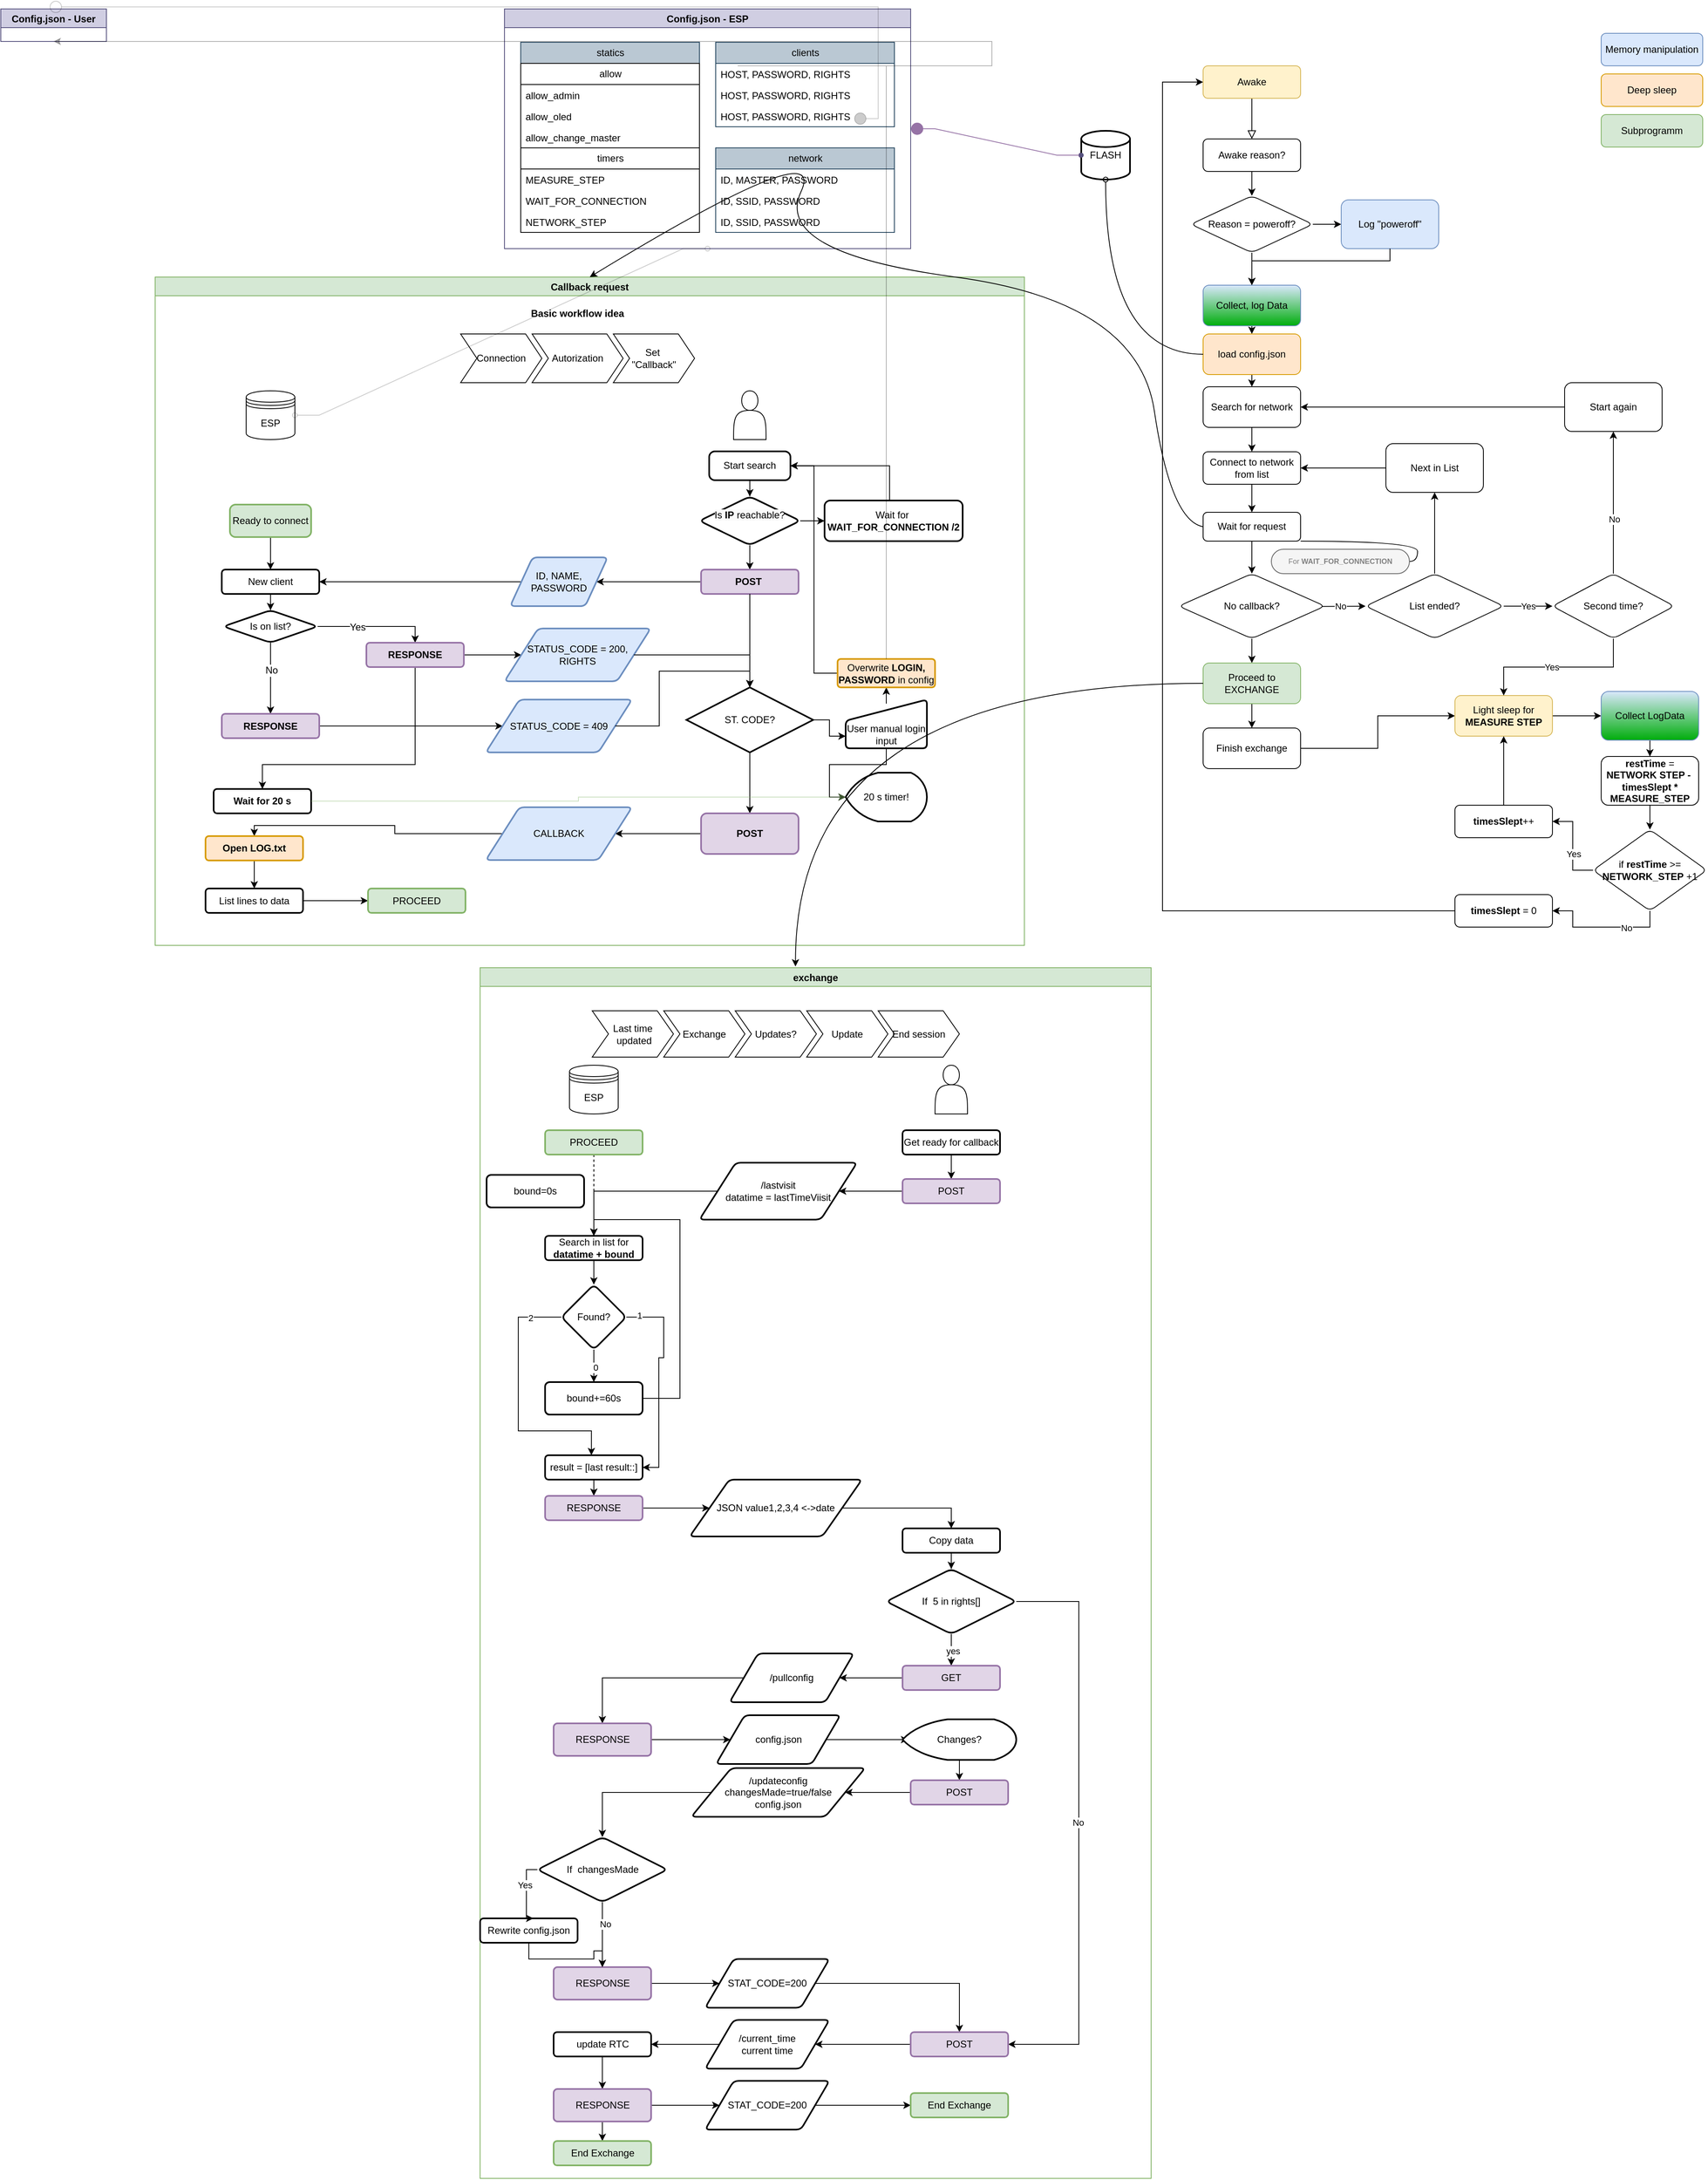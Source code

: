 <mxfile version="24.7.13">
  <diagram id="C5RBs43oDa-KdzZeNtuy" name="Page-1">
    <mxGraphModel dx="2704" dy="545" grid="1" gridSize="10" guides="1" tooltips="1" connect="1" arrows="1" fold="1" page="1" pageScale="1" pageWidth="827" pageHeight="1169" math="0" shadow="0">
      <root>
        <mxCell id="WIyWlLk6GJQsqaUBKTNV-0" />
        <mxCell id="WIyWlLk6GJQsqaUBKTNV-1" parent="WIyWlLk6GJQsqaUBKTNV-0" />
        <mxCell id="WIyWlLk6GJQsqaUBKTNV-2" value="" style="rounded=0;html=1;jettySize=auto;orthogonalLoop=1;fontSize=11;endArrow=block;endFill=0;endSize=8;strokeWidth=1;shadow=0;labelBackgroundColor=none;edgeStyle=orthogonalEdgeStyle;" parent="WIyWlLk6GJQsqaUBKTNV-1" source="WIyWlLk6GJQsqaUBKTNV-3" edge="1">
          <mxGeometry relative="1" as="geometry">
            <mxPoint x="220" y="170" as="targetPoint" />
          </mxGeometry>
        </mxCell>
        <mxCell id="WIyWlLk6GJQsqaUBKTNV-3" value="Awake" style="rounded=1;whiteSpace=wrap;html=1;fontSize=12;glass=0;strokeWidth=1;shadow=0;fillColor=#fff2cc;strokeColor=#d6b656;" parent="WIyWlLk6GJQsqaUBKTNV-1" vertex="1">
          <mxGeometry x="160" y="80" width="120" height="40" as="geometry" />
        </mxCell>
        <mxCell id="w09JISdS2XsOrVuGE6zS-7" value="" style="edgeStyle=orthogonalEdgeStyle;rounded=0;orthogonalLoop=1;jettySize=auto;html=1;" parent="WIyWlLk6GJQsqaUBKTNV-1" source="w09JISdS2XsOrVuGE6zS-3" target="w09JISdS2XsOrVuGE6zS-6" edge="1">
          <mxGeometry relative="1" as="geometry" />
        </mxCell>
        <mxCell id="w09JISdS2XsOrVuGE6zS-3" value="Awake reason?" style="whiteSpace=wrap;html=1;rounded=1;" parent="WIyWlLk6GJQsqaUBKTNV-1" vertex="1">
          <mxGeometry x="160" y="170" width="120" height="40" as="geometry" />
        </mxCell>
        <mxCell id="w09JISdS2XsOrVuGE6zS-9" value="" style="edgeStyle=orthogonalEdgeStyle;rounded=0;orthogonalLoop=1;jettySize=auto;html=1;" parent="WIyWlLk6GJQsqaUBKTNV-1" source="w09JISdS2XsOrVuGE6zS-6" target="w09JISdS2XsOrVuGE6zS-8" edge="1">
          <mxGeometry relative="1" as="geometry" />
        </mxCell>
        <mxCell id="w09JISdS2XsOrVuGE6zS-11" value="" style="edgeStyle=orthogonalEdgeStyle;rounded=0;orthogonalLoop=1;jettySize=auto;html=1;" parent="WIyWlLk6GJQsqaUBKTNV-1" source="w09JISdS2XsOrVuGE6zS-6" target="w09JISdS2XsOrVuGE6zS-10" edge="1">
          <mxGeometry relative="1" as="geometry" />
        </mxCell>
        <mxCell id="w09JISdS2XsOrVuGE6zS-6" value="Reason = poweroff?" style="rhombus;whiteSpace=wrap;html=1;rounded=1;arcSize=15;" parent="WIyWlLk6GJQsqaUBKTNV-1" vertex="1">
          <mxGeometry x="145" y="240" width="150" height="70" as="geometry" />
        </mxCell>
        <mxCell id="w09JISdS2XsOrVuGE6zS-8" value="Log &quot;poweroff&quot;" style="whiteSpace=wrap;html=1;rounded=1;arcSize=15;fillColor=#dae8fc;strokeColor=#6c8ebf;" parent="WIyWlLk6GJQsqaUBKTNV-1" vertex="1">
          <mxGeometry x="330" y="245" width="120" height="60" as="geometry" />
        </mxCell>
        <mxCell id="w09JISdS2XsOrVuGE6zS-105" style="edgeStyle=orthogonalEdgeStyle;rounded=0;orthogonalLoop=1;jettySize=auto;html=1;exitX=0.5;exitY=1;exitDx=0;exitDy=0;entryX=0.5;entryY=0;entryDx=0;entryDy=0;" parent="WIyWlLk6GJQsqaUBKTNV-1" source="w09JISdS2XsOrVuGE6zS-10" target="w09JISdS2XsOrVuGE6zS-104" edge="1">
          <mxGeometry relative="1" as="geometry" />
        </mxCell>
        <mxCell id="w09JISdS2XsOrVuGE6zS-10" value="Collect, log Data" style="whiteSpace=wrap;html=1;rounded=1;arcSize=15;fillColor=#dae8fc;strokeColor=#6c8ebf;gradientColor=#00AD0C;gradientDirection=south;" parent="WIyWlLk6GJQsqaUBKTNV-1" vertex="1">
          <mxGeometry x="160" y="350" width="120" height="50" as="geometry" />
        </mxCell>
        <mxCell id="w09JISdS2XsOrVuGE6zS-12" value="" style="endArrow=classic;html=1;rounded=0;entryX=0.5;entryY=0;entryDx=0;entryDy=0;exitX=0.5;exitY=1;exitDx=0;exitDy=0;" parent="WIyWlLk6GJQsqaUBKTNV-1" source="w09JISdS2XsOrVuGE6zS-8" target="w09JISdS2XsOrVuGE6zS-10" edge="1">
          <mxGeometry width="50" height="50" relative="1" as="geometry">
            <mxPoint x="450" y="310" as="sourcePoint" />
            <mxPoint x="500" y="355" as="targetPoint" />
            <Array as="points">
              <mxPoint x="390" y="320" />
              <mxPoint x="220" y="320" />
            </Array>
          </mxGeometry>
        </mxCell>
        <mxCell id="w09JISdS2XsOrVuGE6zS-17" value="" style="edgeStyle=orthogonalEdgeStyle;rounded=0;orthogonalLoop=1;jettySize=auto;html=1;" parent="WIyWlLk6GJQsqaUBKTNV-1" source="w09JISdS2XsOrVuGE6zS-13" target="w09JISdS2XsOrVuGE6zS-16" edge="1">
          <mxGeometry relative="1" as="geometry" />
        </mxCell>
        <mxCell id="w09JISdS2XsOrVuGE6zS-13" value="Search for network" style="whiteSpace=wrap;html=1;rounded=1;arcSize=15;" parent="WIyWlLk6GJQsqaUBKTNV-1" vertex="1">
          <mxGeometry x="160" y="475" width="120" height="50" as="geometry" />
        </mxCell>
        <mxCell id="w09JISdS2XsOrVuGE6zS-19" value="" style="edgeStyle=orthogonalEdgeStyle;rounded=0;orthogonalLoop=1;jettySize=auto;html=1;" parent="WIyWlLk6GJQsqaUBKTNV-1" source="w09JISdS2XsOrVuGE6zS-16" target="w09JISdS2XsOrVuGE6zS-18" edge="1">
          <mxGeometry relative="1" as="geometry" />
        </mxCell>
        <mxCell id="w09JISdS2XsOrVuGE6zS-16" value="Connect to network from list" style="whiteSpace=wrap;html=1;rounded=1;arcSize=15;" parent="WIyWlLk6GJQsqaUBKTNV-1" vertex="1">
          <mxGeometry x="160" y="555" width="120" height="40" as="geometry" />
        </mxCell>
        <mxCell id="w09JISdS2XsOrVuGE6zS-21" value="" style="edgeStyle=orthogonalEdgeStyle;rounded=0;orthogonalLoop=1;jettySize=auto;html=1;" parent="WIyWlLk6GJQsqaUBKTNV-1" source="w09JISdS2XsOrVuGE6zS-18" edge="1">
          <mxGeometry relative="1" as="geometry">
            <mxPoint x="220" y="705" as="targetPoint" />
          </mxGeometry>
        </mxCell>
        <mxCell id="w09JISdS2XsOrVuGE6zS-18" value="Wait for request" style="whiteSpace=wrap;html=1;rounded=1;arcSize=15;" parent="WIyWlLk6GJQsqaUBKTNV-1" vertex="1">
          <mxGeometry x="160" y="629.5" width="120" height="35.5" as="geometry" />
        </mxCell>
        <mxCell id="w09JISdS2XsOrVuGE6zS-23" value="" style="edgeStyle=orthogonalEdgeStyle;rounded=0;orthogonalLoop=1;jettySize=auto;html=1;exitX=0.976;exitY=0.504;exitDx=0;exitDy=0;exitPerimeter=0;" parent="WIyWlLk6GJQsqaUBKTNV-1" source="w09JISdS2XsOrVuGE6zS-20" target="w09JISdS2XsOrVuGE6zS-22" edge="1">
          <mxGeometry relative="1" as="geometry">
            <mxPoint x="310" y="745" as="sourcePoint" />
          </mxGeometry>
        </mxCell>
        <mxCell id="w09JISdS2XsOrVuGE6zS-28" value="No" style="edgeLabel;html=1;align=center;verticalAlign=middle;resizable=0;points=[];" parent="w09JISdS2XsOrVuGE6zS-23" vertex="1" connectable="0">
          <mxGeometry x="0.4" y="-3" relative="1" as="geometry">
            <mxPoint x="-15" y="-3" as="offset" />
          </mxGeometry>
        </mxCell>
        <mxCell id="w09JISdS2XsOrVuGE6zS-30" value="" style="edgeStyle=orthogonalEdgeStyle;rounded=0;orthogonalLoop=1;jettySize=auto;html=1;exitX=0.5;exitY=1;exitDx=0;exitDy=0;" parent="WIyWlLk6GJQsqaUBKTNV-1" source="w09JISdS2XsOrVuGE6zS-20" target="w09JISdS2XsOrVuGE6zS-29" edge="1">
          <mxGeometry relative="1" as="geometry">
            <mxPoint x="220.091" y="784.96" as="sourcePoint" />
          </mxGeometry>
        </mxCell>
        <mxCell id="w09JISdS2XsOrVuGE6zS-20" value="No callback?" style="rhombus;whiteSpace=wrap;html=1;rounded=1;arcSize=15;" parent="WIyWlLk6GJQsqaUBKTNV-1" vertex="1">
          <mxGeometry x="130" y="705" width="180" height="80" as="geometry" />
        </mxCell>
        <mxCell id="w09JISdS2XsOrVuGE6zS-38" value="" style="edgeStyle=orthogonalEdgeStyle;rounded=0;orthogonalLoop=1;jettySize=auto;html=1;" parent="WIyWlLk6GJQsqaUBKTNV-1" source="w09JISdS2XsOrVuGE6zS-22" target="w09JISdS2XsOrVuGE6zS-37" edge="1">
          <mxGeometry relative="1" as="geometry" />
        </mxCell>
        <mxCell id="w09JISdS2XsOrVuGE6zS-44" value="Yes" style="edgeLabel;html=1;align=center;verticalAlign=middle;resizable=0;points=[];" parent="w09JISdS2XsOrVuGE6zS-38" vertex="1" connectable="0">
          <mxGeometry x="0.156" y="-1" relative="1" as="geometry">
            <mxPoint x="-5" y="-1" as="offset" />
          </mxGeometry>
        </mxCell>
        <mxCell id="w09JISdS2XsOrVuGE6zS-103" style="edgeStyle=orthogonalEdgeStyle;rounded=0;orthogonalLoop=1;jettySize=auto;html=1;exitX=0.5;exitY=0;exitDx=0;exitDy=0;entryX=0.5;entryY=1;entryDx=0;entryDy=0;" parent="WIyWlLk6GJQsqaUBKTNV-1" source="w09JISdS2XsOrVuGE6zS-22" target="w09JISdS2XsOrVuGE6zS-24" edge="1">
          <mxGeometry relative="1" as="geometry" />
        </mxCell>
        <mxCell id="w09JISdS2XsOrVuGE6zS-22" value="List ended?" style="rhombus;whiteSpace=wrap;html=1;rounded=1;arcSize=15;" parent="WIyWlLk6GJQsqaUBKTNV-1" vertex="1">
          <mxGeometry x="360" y="705" width="170" height="80" as="geometry" />
        </mxCell>
        <mxCell id="w09JISdS2XsOrVuGE6zS-26" value="" style="edgeStyle=orthogonalEdgeStyle;rounded=0;orthogonalLoop=1;jettySize=auto;html=1;" parent="WIyWlLk6GJQsqaUBKTNV-1" source="w09JISdS2XsOrVuGE6zS-24" target="w09JISdS2XsOrVuGE6zS-16" edge="1">
          <mxGeometry relative="1" as="geometry" />
        </mxCell>
        <mxCell id="w09JISdS2XsOrVuGE6zS-24" value="Next in List" style="whiteSpace=wrap;html=1;rounded=1;arcSize=15;" parent="WIyWlLk6GJQsqaUBKTNV-1" vertex="1">
          <mxGeometry x="385" y="545" width="120" height="60" as="geometry" />
        </mxCell>
        <mxCell id="w09JISdS2XsOrVuGE6zS-34" value="" style="edgeStyle=orthogonalEdgeStyle;rounded=0;orthogonalLoop=1;jettySize=auto;html=1;" parent="WIyWlLk6GJQsqaUBKTNV-1" source="w09JISdS2XsOrVuGE6zS-29" target="w09JISdS2XsOrVuGE6zS-33" edge="1">
          <mxGeometry relative="1" as="geometry" />
        </mxCell>
        <mxCell id="w09JISdS2XsOrVuGE6zS-29" value="Proceed to EXCHANGE" style="whiteSpace=wrap;html=1;rounded=1;arcSize=15;fillColor=#d5e8d4;strokeColor=#82b366;shadow=0;glass=0;" parent="WIyWlLk6GJQsqaUBKTNV-1" vertex="1">
          <mxGeometry x="160" y="815" width="120" height="50" as="geometry" />
        </mxCell>
        <mxCell id="w09JISdS2XsOrVuGE6zS-36" value="" style="edgeStyle=orthogonalEdgeStyle;rounded=0;orthogonalLoop=1;jettySize=auto;html=1;" parent="WIyWlLk6GJQsqaUBKTNV-1" source="w09JISdS2XsOrVuGE6zS-33" target="w09JISdS2XsOrVuGE6zS-35" edge="1">
          <mxGeometry relative="1" as="geometry" />
        </mxCell>
        <mxCell id="w09JISdS2XsOrVuGE6zS-33" value="Finish exchange" style="whiteSpace=wrap;html=1;rounded=1;arcSize=15;shadow=0;glass=0;" parent="WIyWlLk6GJQsqaUBKTNV-1" vertex="1">
          <mxGeometry x="160" y="895" width="120" height="50" as="geometry" />
        </mxCell>
        <mxCell id="w09JISdS2XsOrVuGE6zS-50" value="" style="edgeStyle=orthogonalEdgeStyle;rounded=0;orthogonalLoop=1;jettySize=auto;html=1;" parent="WIyWlLk6GJQsqaUBKTNV-1" source="w09JISdS2XsOrVuGE6zS-35" target="w09JISdS2XsOrVuGE6zS-49" edge="1">
          <mxGeometry relative="1" as="geometry" />
        </mxCell>
        <mxCell id="w09JISdS2XsOrVuGE6zS-35" value="Light sleep for &lt;b&gt;MEASURE STEP&lt;/b&gt;" style="whiteSpace=wrap;html=1;rounded=1;arcSize=15;shadow=0;glass=0;fillColor=#fff2cc;strokeColor=#d6b656;" parent="WIyWlLk6GJQsqaUBKTNV-1" vertex="1">
          <mxGeometry x="470" y="855" width="120" height="50" as="geometry" />
        </mxCell>
        <mxCell id="w09JISdS2XsOrVuGE6zS-41" value="" style="edgeStyle=orthogonalEdgeStyle;rounded=0;orthogonalLoop=1;jettySize=auto;html=1;" parent="WIyWlLk6GJQsqaUBKTNV-1" source="w09JISdS2XsOrVuGE6zS-37" target="w09JISdS2XsOrVuGE6zS-40" edge="1">
          <mxGeometry relative="1" as="geometry" />
        </mxCell>
        <mxCell id="w09JISdS2XsOrVuGE6zS-43" value="No" style="edgeLabel;html=1;align=center;verticalAlign=middle;resizable=0;points=[];" parent="w09JISdS2XsOrVuGE6zS-41" vertex="1" connectable="0">
          <mxGeometry x="-0.234" y="-1" relative="1" as="geometry">
            <mxPoint as="offset" />
          </mxGeometry>
        </mxCell>
        <mxCell id="w09JISdS2XsOrVuGE6zS-48" value="" style="edgeStyle=orthogonalEdgeStyle;rounded=0;orthogonalLoop=1;jettySize=auto;html=1;" parent="WIyWlLk6GJQsqaUBKTNV-1" source="w09JISdS2XsOrVuGE6zS-37" target="w09JISdS2XsOrVuGE6zS-35" edge="1">
          <mxGeometry relative="1" as="geometry" />
        </mxCell>
        <mxCell id="8lYdBTWoBkf5rdqsNeMX-14" value="Yes" style="edgeLabel;html=1;align=center;verticalAlign=middle;resizable=0;points=[];" parent="w09JISdS2XsOrVuGE6zS-48" vertex="1" connectable="0">
          <mxGeometry x="0.082" relative="1" as="geometry">
            <mxPoint as="offset" />
          </mxGeometry>
        </mxCell>
        <mxCell id="w09JISdS2XsOrVuGE6zS-37" value="Second time?" style="rhombus;whiteSpace=wrap;html=1;rounded=1;arcSize=15;" parent="WIyWlLk6GJQsqaUBKTNV-1" vertex="1">
          <mxGeometry x="590" y="705" width="150" height="80" as="geometry" />
        </mxCell>
        <mxCell id="w09JISdS2XsOrVuGE6zS-42" style="edgeStyle=orthogonalEdgeStyle;rounded=0;orthogonalLoop=1;jettySize=auto;html=1;entryX=1;entryY=0.5;entryDx=0;entryDy=0;" parent="WIyWlLk6GJQsqaUBKTNV-1" source="w09JISdS2XsOrVuGE6zS-40" target="w09JISdS2XsOrVuGE6zS-13" edge="1">
          <mxGeometry relative="1" as="geometry" />
        </mxCell>
        <mxCell id="w09JISdS2XsOrVuGE6zS-40" value="Start again" style="whiteSpace=wrap;html=1;rounded=1;arcSize=15;" parent="WIyWlLk6GJQsqaUBKTNV-1" vertex="1">
          <mxGeometry x="605" y="470" width="120" height="60" as="geometry" />
        </mxCell>
        <mxCell id="8lYdBTWoBkf5rdqsNeMX-1" value="" style="edgeStyle=orthogonalEdgeStyle;rounded=0;orthogonalLoop=1;jettySize=auto;html=1;" parent="WIyWlLk6GJQsqaUBKTNV-1" source="w09JISdS2XsOrVuGE6zS-49" target="8lYdBTWoBkf5rdqsNeMX-0" edge="1">
          <mxGeometry relative="1" as="geometry" />
        </mxCell>
        <mxCell id="w09JISdS2XsOrVuGE6zS-49" value="Collect LogData" style="whiteSpace=wrap;html=1;fillColor=#dae8fc;strokeColor=#6c8ebf;rounded=1;arcSize=15;shadow=0;glass=0;align=center;verticalAlign=middle;fontFamily=Helvetica;fontSize=12;fontColor=default;gradientColor=#00AD0C;gradientDirection=south;" parent="WIyWlLk6GJQsqaUBKTNV-1" vertex="1">
          <mxGeometry x="650" y="850" width="120" height="60" as="geometry" />
        </mxCell>
        <mxCell id="w09JISdS2XsOrVuGE6zS-58" value="Memory manipulation" style="rounded=1;whiteSpace=wrap;html=1;fillColor=#dae8fc;strokeColor=#6c8ebf;" parent="WIyWlLk6GJQsqaUBKTNV-1" vertex="1">
          <mxGeometry x="650" y="40" width="125" height="40" as="geometry" />
        </mxCell>
        <mxCell id="w09JISdS2XsOrVuGE6zS-60" value="Deep sleep" style="rounded=1;whiteSpace=wrap;html=1;fillColor=#ffe6cc;strokeColor=#d79b00;" parent="WIyWlLk6GJQsqaUBKTNV-1" vertex="1">
          <mxGeometry x="650" y="90" width="125" height="40" as="geometry" />
        </mxCell>
        <mxCell id="w09JISdS2XsOrVuGE6zS-61" value="Subprogramm" style="rounded=1;whiteSpace=wrap;html=1;fillColor=#d5e8d4;strokeColor=#82b366;" parent="WIyWlLk6GJQsqaUBKTNV-1" vertex="1">
          <mxGeometry x="650" y="140" width="125" height="40" as="geometry" />
        </mxCell>
        <mxCell id="w09JISdS2XsOrVuGE6zS-74" value="Callback request" style="swimlane;fillColor=#d5e8d4;strokeColor=#82b366;" parent="WIyWlLk6GJQsqaUBKTNV-1" vertex="1">
          <mxGeometry x="-1130" y="340" width="1070" height="822.5" as="geometry">
            <mxRectangle x="-580" y="95" width="120" height="30" as="alternateBounds" />
          </mxGeometry>
        </mxCell>
        <mxCell id="w09JISdS2XsOrVuGE6zS-75" value="" style="shape=actor;whiteSpace=wrap;html=1;" parent="w09JISdS2XsOrVuGE6zS-74" vertex="1">
          <mxGeometry x="712" y="140" width="40" height="60" as="geometry" />
        </mxCell>
        <mxCell id="w09JISdS2XsOrVuGE6zS-76" value="ESP" style="shape=datastore;whiteSpace=wrap;html=1;" parent="w09JISdS2XsOrVuGE6zS-74" vertex="1">
          <mxGeometry x="112" y="140" width="60" height="60" as="geometry" />
        </mxCell>
        <mxCell id="w09JISdS2XsOrVuGE6zS-107" value="Basic workflow idea" style="swimlane;childLayout=stackLayout;horizontal=1;fillColor=none;horizontalStack=1;resizeParent=1;resizeParentMax=0;resizeLast=0;collapsible=0;strokeColor=none;stackBorder=10;stackSpacing=-12;resizable=1;align=center;points=[];whiteSpace=wrap;html=1;startSize=30;" parent="w09JISdS2XsOrVuGE6zS-74" vertex="1">
          <mxGeometry x="366" y="30" width="308" height="110" as="geometry" />
        </mxCell>
        <mxCell id="w09JISdS2XsOrVuGE6zS-108" value="Connection" style="shape=step;perimeter=stepPerimeter;fixedSize=1;points=[];whiteSpace=wrap;html=1;" parent="w09JISdS2XsOrVuGE6zS-107" vertex="1">
          <mxGeometry x="10" y="40" width="100" height="60" as="geometry" />
        </mxCell>
        <mxCell id="w09JISdS2XsOrVuGE6zS-109" value="Autorization" style="shape=step;perimeter=stepPerimeter;fixedSize=1;points=[];whiteSpace=wrap;html=1;" parent="w09JISdS2XsOrVuGE6zS-107" vertex="1">
          <mxGeometry x="98" y="40" width="112" height="60" as="geometry" />
        </mxCell>
        <mxCell id="w09JISdS2XsOrVuGE6zS-110" value="Set&amp;nbsp;&lt;div&gt;&quot;Callback&quot;&lt;/div&gt;" style="shape=step;perimeter=stepPerimeter;fixedSize=1;points=[];align=center;whiteSpace=wrap;html=1;" parent="w09JISdS2XsOrVuGE6zS-107" vertex="1">
          <mxGeometry x="198" y="40" width="100" height="60" as="geometry" />
        </mxCell>
        <mxCell id="w09JISdS2XsOrVuGE6zS-171" value="" style="edgeStyle=orthogonalEdgeStyle;rounded=0;orthogonalLoop=1;jettySize=auto;html=1;fontFamily=Helvetica;fontSize=12;fontColor=default;" parent="w09JISdS2XsOrVuGE6zS-74" source="w09JISdS2XsOrVuGE6zS-126" target="w09JISdS2XsOrVuGE6zS-170" edge="1">
          <mxGeometry relative="1" as="geometry" />
        </mxCell>
        <mxCell id="w09JISdS2XsOrVuGE6zS-126" value="Ready to connect" style="rounded=1;whiteSpace=wrap;html=1;absoluteArcSize=1;arcSize=14;strokeWidth=2;fillColor=#d5e8d4;strokeColor=#82b366;" parent="w09JISdS2XsOrVuGE6zS-74" vertex="1">
          <mxGeometry x="92" y="280" width="100" height="40" as="geometry" />
        </mxCell>
        <mxCell id="w09JISdS2XsOrVuGE6zS-133" value="" style="edgeStyle=orthogonalEdgeStyle;rounded=0;orthogonalLoop=1;jettySize=auto;html=1;fontFamily=Helvetica;fontSize=12;fontColor=default;entryX=0.5;entryY=0;entryDx=0;entryDy=0;" parent="w09JISdS2XsOrVuGE6zS-74" source="w09JISdS2XsOrVuGE6zS-128" target="w09JISdS2XsOrVuGE6zS-161" edge="1">
          <mxGeometry relative="1" as="geometry">
            <mxPoint x="732.034" y="275" as="targetPoint" />
          </mxGeometry>
        </mxCell>
        <mxCell id="w09JISdS2XsOrVuGE6zS-128" value="Start search" style="rounded=1;whiteSpace=wrap;html=1;absoluteArcSize=1;arcSize=14;strokeWidth=2;" parent="w09JISdS2XsOrVuGE6zS-74" vertex="1">
          <mxGeometry x="682" y="214.5" width="100" height="35.5" as="geometry" />
        </mxCell>
        <mxCell id="w09JISdS2XsOrVuGE6zS-166" value="" style="edgeStyle=orthogonalEdgeStyle;rounded=0;orthogonalLoop=1;jettySize=auto;html=1;fontFamily=Helvetica;fontSize=12;fontColor=default;" parent="w09JISdS2XsOrVuGE6zS-74" source="w09JISdS2XsOrVuGE6zS-161" target="w09JISdS2XsOrVuGE6zS-165" edge="1">
          <mxGeometry relative="1" as="geometry" />
        </mxCell>
        <mxCell id="w09JISdS2XsOrVuGE6zS-178" value="" style="edgeStyle=orthogonalEdgeStyle;rounded=0;orthogonalLoop=1;jettySize=auto;html=1;fontFamily=Helvetica;fontSize=12;fontColor=default;" parent="w09JISdS2XsOrVuGE6zS-74" source="w09JISdS2XsOrVuGE6zS-161" target="w09JISdS2XsOrVuGE6zS-177" edge="1">
          <mxGeometry relative="1" as="geometry" />
        </mxCell>
        <mxCell id="w09JISdS2XsOrVuGE6zS-161" value="&#xa;&lt;span style=&quot;color: rgb(0, 0, 0); font-family: Helvetica; font-size: 12px; font-style: normal; font-variant-ligatures: normal; font-variant-caps: normal; font-weight: 400; letter-spacing: normal; orphans: 2; text-align: center; text-indent: 0px; text-transform: none; widows: 2; word-spacing: 0px; -webkit-text-stroke-width: 0px; white-space: normal; background-color: rgb(251, 251, 251); text-decoration-thickness: initial; text-decoration-style: initial; text-decoration-color: initial; display: inline !important; float: none;&quot;&gt;Is&lt;span&gt;&amp;nbsp;&lt;/span&gt;&lt;/span&gt;&lt;b style=&quot;forced-color-adjust: none; color: rgb(0, 0, 0); font-family: Helvetica; font-size: 12px; font-style: normal; font-variant-ligatures: normal; font-variant-caps: normal; letter-spacing: normal; orphans: 2; text-align: center; text-indent: 0px; text-transform: none; widows: 2; word-spacing: 0px; -webkit-text-stroke-width: 0px; white-space: normal; background-color: rgb(251, 251, 251); text-decoration-thickness: initial; text-decoration-style: initial; text-decoration-color: initial;&quot;&gt;IP&lt;/b&gt;&lt;span style=&quot;color: rgb(0, 0, 0); font-family: Helvetica; font-size: 12px; font-style: normal; font-variant-ligatures: normal; font-variant-caps: normal; font-weight: 400; letter-spacing: normal; orphans: 2; text-align: center; text-indent: 0px; text-transform: none; widows: 2; word-spacing: 0px; -webkit-text-stroke-width: 0px; white-space: normal; background-color: rgb(251, 251, 251); text-decoration-thickness: initial; text-decoration-style: initial; text-decoration-color: initial; display: inline !important; float: none;&quot;&gt;&lt;span&gt;&amp;nbsp;&lt;/span&gt;reachable?&lt;/span&gt;&#xa;&#xa;" style="rhombus;whiteSpace=wrap;html=1;rounded=1;strokeColor=default;strokeWidth=2;align=center;verticalAlign=middle;arcSize=14;fontFamily=Helvetica;fontSize=12;fontColor=default;fillColor=default;" parent="w09JISdS2XsOrVuGE6zS-74" vertex="1">
          <mxGeometry x="670" y="270" width="124" height="60" as="geometry" />
        </mxCell>
        <mxCell id="w09JISdS2XsOrVuGE6zS-168" style="edgeStyle=orthogonalEdgeStyle;rounded=0;orthogonalLoop=1;jettySize=auto;html=1;entryX=1;entryY=0.5;entryDx=0;entryDy=0;fontFamily=Helvetica;fontSize=12;fontColor=default;" parent="w09JISdS2XsOrVuGE6zS-74" source="w09JISdS2XsOrVuGE6zS-165" target="w09JISdS2XsOrVuGE6zS-128" edge="1">
          <mxGeometry relative="1" as="geometry">
            <Array as="points">
              <mxPoint x="904" y="232" />
            </Array>
          </mxGeometry>
        </mxCell>
        <mxCell id="w09JISdS2XsOrVuGE6zS-165" value="Wait for&amp;nbsp;&lt;div&gt;&lt;span style=&quot;text-align: left;&quot;&gt;&lt;b&gt;WAIT_FOR_CONNECTION /2&lt;/b&gt;&lt;/span&gt;&lt;/div&gt;" style="whiteSpace=wrap;html=1;rounded=1;strokeWidth=2;arcSize=14;" parent="w09JISdS2XsOrVuGE6zS-74" vertex="1">
          <mxGeometry x="824" y="275" width="170" height="50" as="geometry" />
        </mxCell>
        <mxCell id="w09JISdS2XsOrVuGE6zS-185" value="" style="edgeStyle=orthogonalEdgeStyle;rounded=0;orthogonalLoop=1;jettySize=auto;html=1;fontFamily=Helvetica;fontSize=12;fontColor=default;" parent="w09JISdS2XsOrVuGE6zS-74" source="w09JISdS2XsOrVuGE6zS-170" target="w09JISdS2XsOrVuGE6zS-184" edge="1">
          <mxGeometry relative="1" as="geometry" />
        </mxCell>
        <mxCell id="w09JISdS2XsOrVuGE6zS-170" value="New client" style="whiteSpace=wrap;html=1;rounded=1;arcSize=14;strokeWidth=2;" parent="w09JISdS2XsOrVuGE6zS-74" vertex="1">
          <mxGeometry x="82" y="360" width="120" height="30" as="geometry" />
        </mxCell>
        <mxCell id="w09JISdS2XsOrVuGE6zS-182" style="edgeStyle=orthogonalEdgeStyle;rounded=0;orthogonalLoop=1;jettySize=auto;html=1;exitX=0;exitY=0.5;exitDx=0;exitDy=0;entryX=1;entryY=0.5;entryDx=0;entryDy=0;fontFamily=Helvetica;fontSize=12;fontColor=default;" parent="w09JISdS2XsOrVuGE6zS-74" source="w09JISdS2XsOrVuGE6zS-177" target="w09JISdS2XsOrVuGE6zS-180" edge="1">
          <mxGeometry relative="1" as="geometry" />
        </mxCell>
        <mxCell id="w09JISdS2XsOrVuGE6zS-177" value="&lt;b&gt;POST&lt;/b&gt;&amp;nbsp;" style="rounded=1;whiteSpace=wrap;html=1;strokeWidth=2;arcSize=14;fillColor=#e1d5e7;strokeColor=#9673a6;" parent="w09JISdS2XsOrVuGE6zS-74" vertex="1">
          <mxGeometry x="672" y="360" width="120" height="30" as="geometry" />
        </mxCell>
        <mxCell id="w09JISdS2XsOrVuGE6zS-183" style="edgeStyle=orthogonalEdgeStyle;rounded=0;orthogonalLoop=1;jettySize=auto;html=1;exitX=0;exitY=0.5;exitDx=0;exitDy=0;entryX=1;entryY=0.5;entryDx=0;entryDy=0;fontFamily=Helvetica;fontSize=12;fontColor=default;" parent="w09JISdS2XsOrVuGE6zS-74" source="w09JISdS2XsOrVuGE6zS-180" target="w09JISdS2XsOrVuGE6zS-170" edge="1">
          <mxGeometry relative="1" as="geometry" />
        </mxCell>
        <mxCell id="w09JISdS2XsOrVuGE6zS-180" value="ID, NAME, PASSWORD" style="shape=parallelogram;html=1;strokeWidth=2;perimeter=parallelogramPerimeter;whiteSpace=wrap;rounded=1;arcSize=12;size=0.23;strokeColor=#6c8ebf;align=center;verticalAlign=middle;fontFamily=Helvetica;fontSize=12;fillColor=#dae8fc;" parent="w09JISdS2XsOrVuGE6zS-74" vertex="1">
          <mxGeometry x="437" y="345" width="120" height="60" as="geometry" />
        </mxCell>
        <mxCell id="w09JISdS2XsOrVuGE6zS-188" style="edgeStyle=orthogonalEdgeStyle;rounded=0;orthogonalLoop=1;jettySize=auto;html=1;entryX=0.5;entryY=0;entryDx=0;entryDy=0;fontFamily=Helvetica;fontSize=12;fontColor=default;" parent="w09JISdS2XsOrVuGE6zS-74" source="w09JISdS2XsOrVuGE6zS-184" target="w09JISdS2XsOrVuGE6zS-186" edge="1">
          <mxGeometry relative="1" as="geometry" />
        </mxCell>
        <mxCell id="w09JISdS2XsOrVuGE6zS-216" value="Yes" style="edgeLabel;html=1;align=center;verticalAlign=middle;resizable=0;points=[];rounded=1;strokeColor=default;strokeWidth=2;arcSize=14;fontFamily=Helvetica;fontSize=12;fontColor=default;fillColor=default;" parent="w09JISdS2XsOrVuGE6zS-188" vertex="1" connectable="0">
          <mxGeometry x="-0.308" y="-1" relative="1" as="geometry">
            <mxPoint as="offset" />
          </mxGeometry>
        </mxCell>
        <mxCell id="w09JISdS2XsOrVuGE6zS-193" style="edgeStyle=orthogonalEdgeStyle;rounded=0;orthogonalLoop=1;jettySize=auto;html=1;entryX=0.5;entryY=0;entryDx=0;entryDy=0;fontFamily=Helvetica;fontSize=12;fontColor=default;" parent="w09JISdS2XsOrVuGE6zS-74" source="w09JISdS2XsOrVuGE6zS-184" target="w09JISdS2XsOrVuGE6zS-192" edge="1">
          <mxGeometry relative="1" as="geometry" />
        </mxCell>
        <mxCell id="w09JISdS2XsOrVuGE6zS-217" value="No" style="edgeLabel;html=1;align=center;verticalAlign=middle;resizable=0;points=[];rounded=1;strokeColor=default;strokeWidth=2;arcSize=14;fontFamily=Helvetica;fontSize=12;fontColor=default;fillColor=default;" parent="w09JISdS2XsOrVuGE6zS-193" vertex="1" connectable="0">
          <mxGeometry x="-0.222" y="1" relative="1" as="geometry">
            <mxPoint as="offset" />
          </mxGeometry>
        </mxCell>
        <mxCell id="w09JISdS2XsOrVuGE6zS-184" value="Is on list?" style="rhombus;whiteSpace=wrap;html=1;rounded=1;arcSize=14;strokeWidth=2;" parent="w09JISdS2XsOrVuGE6zS-74" vertex="1">
          <mxGeometry x="84" y="410" width="116" height="40" as="geometry" />
        </mxCell>
        <mxCell id="w09JISdS2XsOrVuGE6zS-191" style="edgeStyle=orthogonalEdgeStyle;rounded=0;orthogonalLoop=1;jettySize=auto;html=1;entryX=0;entryY=0.5;entryDx=0;entryDy=0;fontFamily=Helvetica;fontSize=12;fontColor=default;" parent="w09JISdS2XsOrVuGE6zS-74" source="w09JISdS2XsOrVuGE6zS-186" target="w09JISdS2XsOrVuGE6zS-190" edge="1">
          <mxGeometry relative="1" as="geometry" />
        </mxCell>
        <mxCell id="w09JISdS2XsOrVuGE6zS-221" style="edgeStyle=orthogonalEdgeStyle;rounded=0;orthogonalLoop=1;jettySize=auto;html=1;entryX=0.5;entryY=0;entryDx=0;entryDy=0;fontFamily=Helvetica;fontSize=12;fontColor=default;" parent="w09JISdS2XsOrVuGE6zS-74" source="w09JISdS2XsOrVuGE6zS-186" target="w09JISdS2XsOrVuGE6zS-219" edge="1">
          <mxGeometry relative="1" as="geometry">
            <Array as="points">
              <mxPoint x="320" y="600" />
              <mxPoint x="132" y="600" />
            </Array>
          </mxGeometry>
        </mxCell>
        <mxCell id="w09JISdS2XsOrVuGE6zS-186" value="&lt;b&gt;RESPONSE&lt;/b&gt;" style="whiteSpace=wrap;html=1;rounded=1;arcSize=14;strokeWidth=2;fillColor=#e1d5e7;strokeColor=#9673a6;" parent="w09JISdS2XsOrVuGE6zS-74" vertex="1">
          <mxGeometry x="260" y="450" width="120" height="30" as="geometry" />
        </mxCell>
        <mxCell id="w09JISdS2XsOrVuGE6zS-190" value="STATUS_CODE = 200,&lt;div&gt;RIGHTS&lt;/div&gt;" style="shape=parallelogram;html=1;strokeWidth=2;perimeter=parallelogramPerimeter;whiteSpace=wrap;rounded=1;arcSize=12;size=0.23;strokeColor=#6c8ebf;align=center;verticalAlign=middle;fontFamily=Helvetica;fontSize=12;fillColor=#dae8fc;" parent="w09JISdS2XsOrVuGE6zS-74" vertex="1">
          <mxGeometry x="430" y="432.5" width="180" height="65" as="geometry" />
        </mxCell>
        <mxCell id="w09JISdS2XsOrVuGE6zS-195" style="edgeStyle=orthogonalEdgeStyle;rounded=0;orthogonalLoop=1;jettySize=auto;html=1;entryX=0;entryY=0.5;entryDx=0;entryDy=0;fontFamily=Helvetica;fontSize=12;fontColor=default;" parent="w09JISdS2XsOrVuGE6zS-74" source="w09JISdS2XsOrVuGE6zS-192" target="w09JISdS2XsOrVuGE6zS-194" edge="1">
          <mxGeometry relative="1" as="geometry" />
        </mxCell>
        <mxCell id="w09JISdS2XsOrVuGE6zS-192" value="&lt;b&gt;RESPONSE&lt;/b&gt;" style="whiteSpace=wrap;html=1;rounded=1;arcSize=14;strokeWidth=2;fillColor=#e1d5e7;strokeColor=#9673a6;" parent="w09JISdS2XsOrVuGE6zS-74" vertex="1">
          <mxGeometry x="82" y="537.5" width="120" height="30" as="geometry" />
        </mxCell>
        <mxCell id="w09JISdS2XsOrVuGE6zS-194" value="STATUS_CODE = 409" style="shape=parallelogram;html=1;strokeWidth=2;perimeter=parallelogramPerimeter;whiteSpace=wrap;rounded=1;arcSize=12;size=0.23;strokeColor=#6c8ebf;align=center;verticalAlign=middle;fontFamily=Helvetica;fontSize=12;fillColor=#dae8fc;" parent="w09JISdS2XsOrVuGE6zS-74" vertex="1">
          <mxGeometry x="407" y="520" width="180" height="65" as="geometry" />
        </mxCell>
        <mxCell id="w09JISdS2XsOrVuGE6zS-208" value="" style="edgeStyle=orthogonalEdgeStyle;rounded=0;orthogonalLoop=1;jettySize=auto;html=1;fontFamily=Helvetica;fontSize=12;fontColor=default;entryX=0;entryY=0.75;entryDx=0;entryDy=0;" parent="w09JISdS2XsOrVuGE6zS-74" source="w09JISdS2XsOrVuGE6zS-203" target="w09JISdS2XsOrVuGE6zS-209" edge="1">
          <mxGeometry relative="1" as="geometry">
            <mxPoint x="849" y="585.0" as="targetPoint" />
          </mxGeometry>
        </mxCell>
        <mxCell id="w09JISdS2XsOrVuGE6zS-228" value="" style="edgeStyle=orthogonalEdgeStyle;rounded=0;orthogonalLoop=1;jettySize=auto;html=1;fontFamily=Helvetica;fontSize=12;fontColor=default;" parent="w09JISdS2XsOrVuGE6zS-74" source="w09JISdS2XsOrVuGE6zS-203" target="w09JISdS2XsOrVuGE6zS-227" edge="1">
          <mxGeometry relative="1" as="geometry" />
        </mxCell>
        <mxCell id="w09JISdS2XsOrVuGE6zS-203" value="ST. CODE?" style="strokeWidth=2;html=1;shape=mxgraph.flowchart.decision;whiteSpace=wrap;rounded=1;strokeColor=default;align=center;verticalAlign=middle;arcSize=14;fontFamily=Helvetica;fontSize=12;fontColor=default;fillColor=default;" parent="w09JISdS2XsOrVuGE6zS-74" vertex="1">
          <mxGeometry x="654" y="505" width="156" height="80" as="geometry" />
        </mxCell>
        <mxCell id="w09JISdS2XsOrVuGE6zS-204" style="edgeStyle=orthogonalEdgeStyle;rounded=0;orthogonalLoop=1;jettySize=auto;html=1;entryX=0.5;entryY=0;entryDx=0;entryDy=0;entryPerimeter=0;fontFamily=Helvetica;fontSize=12;fontColor=default;" parent="w09JISdS2XsOrVuGE6zS-74" source="w09JISdS2XsOrVuGE6zS-190" target="w09JISdS2XsOrVuGE6zS-203" edge="1">
          <mxGeometry relative="1" as="geometry" />
        </mxCell>
        <mxCell id="w09JISdS2XsOrVuGE6zS-205" style="edgeStyle=orthogonalEdgeStyle;rounded=0;orthogonalLoop=1;jettySize=auto;html=1;entryX=0.5;entryY=0;entryDx=0;entryDy=0;entryPerimeter=0;fontFamily=Helvetica;fontSize=12;fontColor=default;" parent="w09JISdS2XsOrVuGE6zS-74" source="w09JISdS2XsOrVuGE6zS-194" target="w09JISdS2XsOrVuGE6zS-203" edge="1">
          <mxGeometry relative="1" as="geometry" />
        </mxCell>
        <mxCell id="w09JISdS2XsOrVuGE6zS-206" style="edgeStyle=orthogonalEdgeStyle;rounded=0;orthogonalLoop=1;jettySize=auto;html=1;entryX=0.5;entryY=0;entryDx=0;entryDy=0;entryPerimeter=0;fontFamily=Helvetica;fontSize=12;fontColor=default;" parent="w09JISdS2XsOrVuGE6zS-74" source="w09JISdS2XsOrVuGE6zS-177" target="w09JISdS2XsOrVuGE6zS-203" edge="1">
          <mxGeometry relative="1" as="geometry" />
        </mxCell>
        <mxCell id="w09JISdS2XsOrVuGE6zS-212" value="" style="edgeStyle=orthogonalEdgeStyle;rounded=0;orthogonalLoop=1;jettySize=auto;html=1;fontFamily=Helvetica;fontSize=12;fontColor=default;" parent="w09JISdS2XsOrVuGE6zS-74" source="w09JISdS2XsOrVuGE6zS-209" target="w09JISdS2XsOrVuGE6zS-211" edge="1">
          <mxGeometry relative="1" as="geometry" />
        </mxCell>
        <mxCell id="w09JISdS2XsOrVuGE6zS-209" value="User manual login input" style="html=1;strokeWidth=2;shape=manualInput;whiteSpace=wrap;rounded=1;size=26;arcSize=11;strokeColor=default;align=center;verticalAlign=bottom;fontFamily=Helvetica;fontSize=12;fontColor=default;fillColor=default;" parent="w09JISdS2XsOrVuGE6zS-74" vertex="1">
          <mxGeometry x="850" y="520" width="100" height="60" as="geometry" />
        </mxCell>
        <mxCell id="w09JISdS2XsOrVuGE6zS-215" style="edgeStyle=orthogonalEdgeStyle;rounded=0;orthogonalLoop=1;jettySize=auto;html=1;entryX=1;entryY=0.5;entryDx=0;entryDy=0;fontFamily=Helvetica;fontSize=12;fontColor=default;" parent="w09JISdS2XsOrVuGE6zS-74" source="w09JISdS2XsOrVuGE6zS-211" target="w09JISdS2XsOrVuGE6zS-128" edge="1">
          <mxGeometry relative="1" as="geometry" />
        </mxCell>
        <mxCell id="w09JISdS2XsOrVuGE6zS-211" value="Overwrite &lt;b&gt;LOGIN, PASSWORD&lt;/b&gt; in config" style="whiteSpace=wrap;html=1;verticalAlign=bottom;strokeWidth=2;rounded=1;arcSize=11;fillColor=#ffe6cc;strokeColor=#d79b00;" parent="w09JISdS2XsOrVuGE6zS-74" vertex="1">
          <mxGeometry x="840" y="470" width="120" height="35" as="geometry" />
        </mxCell>
        <mxCell id="w09JISdS2XsOrVuGE6zS-219" value="&lt;b&gt;Wait for 20 s&lt;/b&gt;" style="whiteSpace=wrap;html=1;rounded=1;arcSize=14;strokeWidth=2;" parent="w09JISdS2XsOrVuGE6zS-74" vertex="1">
          <mxGeometry x="72" y="630" width="120" height="30" as="geometry" />
        </mxCell>
        <mxCell id="w09JISdS2XsOrVuGE6zS-223" value="20 s timer!" style="strokeWidth=2;html=1;shape=mxgraph.flowchart.display;whiteSpace=wrap;rounded=1;strokeColor=default;align=center;verticalAlign=middle;arcSize=14;fontFamily=Helvetica;fontSize=12;fontColor=default;fillColor=default;" parent="w09JISdS2XsOrVuGE6zS-74" vertex="1">
          <mxGeometry x="850" y="610" width="100" height="60" as="geometry" />
        </mxCell>
        <mxCell id="w09JISdS2XsOrVuGE6zS-224" style="edgeStyle=orthogonalEdgeStyle;rounded=0;orthogonalLoop=1;jettySize=auto;html=1;entryX=0;entryY=0.5;entryDx=0;entryDy=0;entryPerimeter=0;fontFamily=Helvetica;fontSize=12;fontColor=default;" parent="w09JISdS2XsOrVuGE6zS-74" source="w09JISdS2XsOrVuGE6zS-209" target="w09JISdS2XsOrVuGE6zS-223" edge="1">
          <mxGeometry relative="1" as="geometry" />
        </mxCell>
        <mxCell id="w09JISdS2XsOrVuGE6zS-225" style="edgeStyle=orthogonalEdgeStyle;rounded=0;orthogonalLoop=1;jettySize=auto;html=1;entryX=0;entryY=0.5;entryDx=0;entryDy=0;entryPerimeter=0;fontFamily=Helvetica;fontSize=12;fontColor=default;opacity=40;fillColor=#d5e8d4;strokeColor=#82b366;" parent="w09JISdS2XsOrVuGE6zS-74" source="w09JISdS2XsOrVuGE6zS-219" target="w09JISdS2XsOrVuGE6zS-223" edge="1">
          <mxGeometry relative="1" as="geometry" />
        </mxCell>
        <mxCell id="w09JISdS2XsOrVuGE6zS-231" style="edgeStyle=orthogonalEdgeStyle;rounded=0;orthogonalLoop=1;jettySize=auto;html=1;exitX=0;exitY=0.5;exitDx=0;exitDy=0;entryX=1;entryY=0.5;entryDx=0;entryDy=0;fontFamily=Helvetica;fontSize=12;fontColor=default;" parent="w09JISdS2XsOrVuGE6zS-74" source="w09JISdS2XsOrVuGE6zS-227" target="w09JISdS2XsOrVuGE6zS-230" edge="1">
          <mxGeometry relative="1" as="geometry" />
        </mxCell>
        <mxCell id="w09JISdS2XsOrVuGE6zS-227" value="&lt;b&gt;POST&lt;/b&gt;" style="whiteSpace=wrap;html=1;strokeWidth=2;rounded=1;arcSize=14;fillColor=#e1d5e7;strokeColor=#9673a6;" parent="w09JISdS2XsOrVuGE6zS-74" vertex="1">
          <mxGeometry x="672" y="660" width="120" height="50" as="geometry" />
        </mxCell>
        <mxCell id="w09JISdS2XsOrVuGE6zS-232" style="edgeStyle=orthogonalEdgeStyle;rounded=0;orthogonalLoop=1;jettySize=auto;html=1;fontFamily=Helvetica;fontSize=12;fontColor=default;entryX=0.5;entryY=0;entryDx=0;entryDy=0;" parent="w09JISdS2XsOrVuGE6zS-74" source="w09JISdS2XsOrVuGE6zS-230" target="w09JISdS2XsOrVuGE6zS-233" edge="1">
          <mxGeometry relative="1" as="geometry">
            <mxPoint x="190" y="685" as="targetPoint" />
            <Array as="points">
              <mxPoint x="295" y="685" />
              <mxPoint x="295" y="675" />
              <mxPoint x="122" y="675" />
            </Array>
          </mxGeometry>
        </mxCell>
        <mxCell id="w09JISdS2XsOrVuGE6zS-230" value="CALLBACK" style="shape=parallelogram;html=1;strokeWidth=2;perimeter=parallelogramPerimeter;whiteSpace=wrap;rounded=1;arcSize=12;size=0.23;strokeColor=#6c8ebf;align=center;verticalAlign=middle;fontFamily=Helvetica;fontSize=12;fillColor=#dae8fc;" parent="w09JISdS2XsOrVuGE6zS-74" vertex="1">
          <mxGeometry x="407" y="652.5" width="180" height="65" as="geometry" />
        </mxCell>
        <mxCell id="8lYdBTWoBkf5rdqsNeMX-38" style="edgeStyle=orthogonalEdgeStyle;rounded=0;orthogonalLoop=1;jettySize=auto;html=1;entryX=0.5;entryY=0;entryDx=0;entryDy=0;" parent="w09JISdS2XsOrVuGE6zS-74" source="w09JISdS2XsOrVuGE6zS-233" target="8lYdBTWoBkf5rdqsNeMX-36" edge="1">
          <mxGeometry relative="1" as="geometry" />
        </mxCell>
        <mxCell id="w09JISdS2XsOrVuGE6zS-233" value="&lt;b&gt;Open LOG.txt&lt;/b&gt;" style="whiteSpace=wrap;html=1;rounded=1;arcSize=14;strokeWidth=2;fillColor=#ffe6cc;strokeColor=#d79b00;" parent="w09JISdS2XsOrVuGE6zS-74" vertex="1">
          <mxGeometry x="62" y="688" width="120" height="30" as="geometry" />
        </mxCell>
        <mxCell id="8lYdBTWoBkf5rdqsNeMX-43" value="" style="edgeStyle=orthogonalEdgeStyle;rounded=0;orthogonalLoop=1;jettySize=auto;html=1;" parent="w09JISdS2XsOrVuGE6zS-74" source="8lYdBTWoBkf5rdqsNeMX-36" target="8lYdBTWoBkf5rdqsNeMX-42" edge="1">
          <mxGeometry relative="1" as="geometry" />
        </mxCell>
        <mxCell id="8lYdBTWoBkf5rdqsNeMX-36" value="List lines to data" style="whiteSpace=wrap;html=1;rounded=1;arcSize=14;strokeWidth=2;" parent="w09JISdS2XsOrVuGE6zS-74" vertex="1">
          <mxGeometry x="62" y="752.5" width="120" height="30" as="geometry" />
        </mxCell>
        <mxCell id="8lYdBTWoBkf5rdqsNeMX-42" value="PROCEED" style="whiteSpace=wrap;html=1;rounded=1;arcSize=14;strokeWidth=2;fillColor=#d5e8d4;strokeColor=#82b366;" parent="w09JISdS2XsOrVuGE6zS-74" vertex="1">
          <mxGeometry x="262" y="752.5" width="120" height="30" as="geometry" />
        </mxCell>
        <mxCell id="w09JISdS2XsOrVuGE6zS-135" value="" style="edgeStyle=entityRelationEdgeStyle;rounded=0;orthogonalLoop=1;jettySize=auto;html=1;fontFamily=Helvetica;fontSize=12;fontColor=default;startArrow=circle;startFill=1;endArrow=oval;endFill=0;fillColor=#e1d5e7;strokeColor=#9673a6;" parent="WIyWlLk6GJQsqaUBKTNV-1" source="w09JISdS2XsOrVuGE6zS-78" target="w09JISdS2XsOrVuGE6zS-134" edge="1">
          <mxGeometry relative="1" as="geometry" />
        </mxCell>
        <mxCell id="w09JISdS2XsOrVuGE6zS-78" value="Config.json - ESP" style="swimlane;fillColor=#d0cee2;strokeColor=#56517e;" parent="WIyWlLk6GJQsqaUBKTNV-1" vertex="1">
          <mxGeometry x="-700" y="10" width="500" height="295" as="geometry">
            <mxRectangle x="-400" y="20" width="100" height="30" as="alternateBounds" />
          </mxGeometry>
        </mxCell>
        <mxCell id="w09JISdS2XsOrVuGE6zS-79" value="network" style="swimlane;fontStyle=0;childLayout=stackLayout;horizontal=1;startSize=26;fillColor=#bac8d3;horizontalStack=0;resizeParent=1;resizeParentMax=0;resizeLast=0;collapsible=1;marginBottom=0;html=1;strokeColor=#23445d;" parent="w09JISdS2XsOrVuGE6zS-78" vertex="1">
          <mxGeometry x="260" y="171" width="220" height="104" as="geometry" />
        </mxCell>
        <mxCell id="w09JISdS2XsOrVuGE6zS-80" value="ID, MASTER, PASSWORD&amp;nbsp;" style="text;strokeColor=none;fillColor=none;align=left;verticalAlign=top;spacingLeft=4;spacingRight=4;overflow=hidden;rotatable=0;points=[[0,0.5],[1,0.5]];portConstraint=eastwest;whiteSpace=wrap;html=1;" parent="w09JISdS2XsOrVuGE6zS-79" vertex="1">
          <mxGeometry y="26" width="220" height="26" as="geometry" />
        </mxCell>
        <mxCell id="w09JISdS2XsOrVuGE6zS-81" value="ID, SSID, PASSWORD" style="text;strokeColor=none;fillColor=none;align=left;verticalAlign=top;spacingLeft=4;spacingRight=4;overflow=hidden;rotatable=0;points=[[0,0.5],[1,0.5]];portConstraint=eastwest;whiteSpace=wrap;html=1;" parent="w09JISdS2XsOrVuGE6zS-79" vertex="1">
          <mxGeometry y="52" width="220" height="26" as="geometry" />
        </mxCell>
        <mxCell id="w09JISdS2XsOrVuGE6zS-82" value="ID, SSID, PASSWORD" style="text;strokeColor=none;fillColor=none;align=left;verticalAlign=top;spacingLeft=4;spacingRight=4;overflow=hidden;rotatable=0;points=[[0,0.5],[1,0.5]];portConstraint=eastwest;whiteSpace=wrap;html=1;" parent="w09JISdS2XsOrVuGE6zS-79" vertex="1">
          <mxGeometry y="78" width="220" height="26" as="geometry" />
        </mxCell>
        <mxCell id="w09JISdS2XsOrVuGE6zS-83" value="clients" style="swimlane;fontStyle=0;childLayout=stackLayout;horizontal=1;startSize=26;fillColor=#bac8d3;horizontalStack=0;resizeParent=1;resizeParentMax=0;resizeLast=0;collapsible=1;marginBottom=0;html=1;strokeColor=#23445d;" parent="w09JISdS2XsOrVuGE6zS-78" vertex="1">
          <mxGeometry x="260" y="41" width="220" height="104" as="geometry" />
        </mxCell>
        <mxCell id="w09JISdS2XsOrVuGE6zS-84" value="HOST, PASSWORD, RIGHTS" style="text;strokeColor=none;fillColor=none;align=left;verticalAlign=top;spacingLeft=4;spacingRight=4;overflow=hidden;rotatable=0;points=[[0,0.5],[1,0.5]];portConstraint=eastwest;whiteSpace=wrap;html=1;" parent="w09JISdS2XsOrVuGE6zS-83" vertex="1">
          <mxGeometry y="26" width="220" height="26" as="geometry" />
        </mxCell>
        <mxCell id="w09JISdS2XsOrVuGE6zS-85" value="HOST, PASSWORD, RIGHTS" style="text;strokeColor=none;fillColor=none;align=left;verticalAlign=top;spacingLeft=4;spacingRight=4;overflow=hidden;rotatable=0;points=[[0,0.5],[1,0.5]];portConstraint=eastwest;whiteSpace=wrap;html=1;" parent="w09JISdS2XsOrVuGE6zS-83" vertex="1">
          <mxGeometry y="52" width="220" height="26" as="geometry" />
        </mxCell>
        <mxCell id="w09JISdS2XsOrVuGE6zS-86" value="HOST, PASSWORD, RIGHTS" style="text;strokeColor=none;fillColor=none;align=left;verticalAlign=top;spacingLeft=4;spacingRight=4;overflow=hidden;rotatable=0;points=[[0,0.5],[1,0.5]];portConstraint=eastwest;whiteSpace=wrap;html=1;" parent="w09JISdS2XsOrVuGE6zS-83" vertex="1">
          <mxGeometry y="78" width="220" height="26" as="geometry" />
        </mxCell>
        <mxCell id="w09JISdS2XsOrVuGE6zS-87" value="statics" style="swimlane;fontStyle=0;childLayout=stackLayout;horizontal=1;startSize=26;fillColor=#bac8d3;horizontalStack=0;resizeParent=1;resizeParentMax=0;resizeLast=0;collapsible=1;marginBottom=0;html=1;strokeColor=#23445d;" parent="w09JISdS2XsOrVuGE6zS-78" vertex="1">
          <mxGeometry x="20" y="41" width="220" height="234" as="geometry" />
        </mxCell>
        <mxCell id="w09JISdS2XsOrVuGE6zS-95" value="allow" style="swimlane;fontStyle=0;childLayout=stackLayout;horizontal=1;startSize=26;fillColor=none;horizontalStack=0;resizeParent=1;resizeParentMax=0;resizeLast=0;collapsible=1;marginBottom=0;html=1;" parent="w09JISdS2XsOrVuGE6zS-87" vertex="1">
          <mxGeometry y="26" width="220" height="208" as="geometry" />
        </mxCell>
        <mxCell id="w09JISdS2XsOrVuGE6zS-96" value="allow_admin" style="text;strokeColor=none;fillColor=none;align=left;verticalAlign=top;spacingLeft=4;spacingRight=4;overflow=hidden;rotatable=0;points=[[0,0.5],[1,0.5]];portConstraint=eastwest;whiteSpace=wrap;html=1;" parent="w09JISdS2XsOrVuGE6zS-95" vertex="1">
          <mxGeometry y="26" width="220" height="26" as="geometry" />
        </mxCell>
        <mxCell id="w09JISdS2XsOrVuGE6zS-97" value="allow_oled" style="text;strokeColor=none;fillColor=none;align=left;verticalAlign=top;spacingLeft=4;spacingRight=4;overflow=hidden;rotatable=0;points=[[0,0.5],[1,0.5]];portConstraint=eastwest;whiteSpace=wrap;html=1;" parent="w09JISdS2XsOrVuGE6zS-95" vertex="1">
          <mxGeometry y="52" width="220" height="26" as="geometry" />
        </mxCell>
        <mxCell id="w09JISdS2XsOrVuGE6zS-98" value="allow_change_master" style="text;strokeColor=none;fillColor=none;align=left;verticalAlign=top;spacingLeft=4;spacingRight=4;overflow=hidden;rotatable=0;points=[[0,0.5],[1,0.5]];portConstraint=eastwest;whiteSpace=wrap;html=1;" parent="w09JISdS2XsOrVuGE6zS-95" vertex="1">
          <mxGeometry y="78" width="220" height="26" as="geometry" />
        </mxCell>
        <mxCell id="w09JISdS2XsOrVuGE6zS-91" value="timers" style="swimlane;fontStyle=0;childLayout=stackLayout;horizontal=1;startSize=26;fillColor=none;horizontalStack=0;resizeParent=1;resizeParentMax=0;resizeLast=0;collapsible=1;marginBottom=0;html=1;" parent="w09JISdS2XsOrVuGE6zS-95" vertex="1">
          <mxGeometry y="104" width="220" height="104" as="geometry" />
        </mxCell>
        <mxCell id="w09JISdS2XsOrVuGE6zS-92" value="MEASURE_STEP" style="text;strokeColor=none;fillColor=none;align=left;verticalAlign=top;spacingLeft=4;spacingRight=4;overflow=hidden;rotatable=0;points=[[0,0.5],[1,0.5]];portConstraint=eastwest;whiteSpace=wrap;html=1;" parent="w09JISdS2XsOrVuGE6zS-91" vertex="1">
          <mxGeometry y="26" width="220" height="26" as="geometry" />
        </mxCell>
        <mxCell id="w09JISdS2XsOrVuGE6zS-93" value="WAIT_FOR_CONNECTION" style="text;strokeColor=none;fillColor=none;align=left;verticalAlign=top;spacingLeft=4;spacingRight=4;overflow=hidden;rotatable=0;points=[[0,0.5],[1,0.5]];portConstraint=eastwest;whiteSpace=wrap;html=1;" parent="w09JISdS2XsOrVuGE6zS-91" vertex="1">
          <mxGeometry y="52" width="220" height="26" as="geometry" />
        </mxCell>
        <mxCell id="w09JISdS2XsOrVuGE6zS-94" value="NETWORK_STEP" style="text;strokeColor=none;fillColor=none;align=left;verticalAlign=top;spacingLeft=4;spacingRight=4;overflow=hidden;rotatable=0;points=[[0,0.5],[1,0.5]];portConstraint=eastwest;whiteSpace=wrap;html=1;" parent="w09JISdS2XsOrVuGE6zS-91" vertex="1">
          <mxGeometry y="78" width="220" height="26" as="geometry" />
        </mxCell>
        <mxCell id="w09JISdS2XsOrVuGE6zS-100" value="" style="edgeStyle=entityRelationEdgeStyle;startArrow=none;endArrow=none;segment=10;curved=1;sourcePerimeterSpacing=0;targetPerimeterSpacing=0;rounded=0;" parent="WIyWlLk6GJQsqaUBKTNV-1" target="w09JISdS2XsOrVuGE6zS-99" edge="1">
          <mxGeometry relative="1" as="geometry">
            <mxPoint x="280" y="665" as="sourcePoint" />
          </mxGeometry>
        </mxCell>
        <mxCell id="w09JISdS2XsOrVuGE6zS-99" value="For&lt;b style=&quot;font-size: 9px;&quot;&gt; WAIT_FOR_CONNECTION&lt;/b&gt;" style="whiteSpace=wrap;html=1;rounded=1;arcSize=50;align=center;verticalAlign=middle;strokeWidth=1;autosize=1;spacing=4;treeFolding=1;treeMoving=1;newEdgeStyle={&quot;edgeStyle&quot;:&quot;entityRelationEdgeStyle&quot;,&quot;startArrow&quot;:&quot;none&quot;,&quot;endArrow&quot;:&quot;none&quot;,&quot;segment&quot;:10,&quot;curved&quot;:1,&quot;sourcePerimeterSpacing&quot;:0,&quot;targetPerimeterSpacing&quot;:0};fillColor=#f5f5f5;fontColor=#333333;strokeColor=#666666;textOpacity=60;fontSize=9;" parent="WIyWlLk6GJQsqaUBKTNV-1" vertex="1" collapsed="1">
          <mxGeometry x="244" y="675" width="170" height="30" as="geometry" />
        </mxCell>
        <mxCell id="w09JISdS2XsOrVuGE6zS-106" style="edgeStyle=orthogonalEdgeStyle;rounded=0;orthogonalLoop=1;jettySize=auto;html=1;exitX=0.5;exitY=1;exitDx=0;exitDy=0;entryX=0.5;entryY=0;entryDx=0;entryDy=0;" parent="WIyWlLk6GJQsqaUBKTNV-1" source="w09JISdS2XsOrVuGE6zS-104" target="w09JISdS2XsOrVuGE6zS-13" edge="1">
          <mxGeometry relative="1" as="geometry" />
        </mxCell>
        <mxCell id="w09JISdS2XsOrVuGE6zS-104" value="load config.json" style="whiteSpace=wrap;html=1;rounded=1;arcSize=15;fillColor=#ffe6cc;strokeColor=#d79b00;" parent="WIyWlLk6GJQsqaUBKTNV-1" vertex="1">
          <mxGeometry x="160" y="410" width="120" height="50" as="geometry" />
        </mxCell>
        <mxCell id="w09JISdS2XsOrVuGE6zS-120" value="" style="curved=1;endArrow=classic;html=1;rounded=0;exitX=0;exitY=0.5;exitDx=0;exitDy=0;entryX=0.5;entryY=0;entryDx=0;entryDy=0;" parent="WIyWlLk6GJQsqaUBKTNV-1" source="w09JISdS2XsOrVuGE6zS-18" target="w09JISdS2XsOrVuGE6zS-74" edge="1">
          <mxGeometry width="50" height="50" relative="1" as="geometry">
            <mxPoint x="160" y="662.25" as="sourcePoint" />
            <mxPoint x="-450" y="365" as="targetPoint" />
            <Array as="points">
              <mxPoint x="120" y="640" />
              <mxPoint x="80" y="370" />
              <mxPoint x="-370" y="310" />
              <mxPoint x="-300" y="160" />
            </Array>
          </mxGeometry>
        </mxCell>
        <mxCell id="w09JISdS2XsOrVuGE6zS-122" value="FLASH" style="strokeWidth=2;html=1;shape=mxgraph.flowchart.database;whiteSpace=wrap;" parent="WIyWlLk6GJQsqaUBKTNV-1" vertex="1">
          <mxGeometry x="10" y="160" width="60" height="60" as="geometry" />
        </mxCell>
        <mxCell id="w09JISdS2XsOrVuGE6zS-123" style="edgeStyle=orthogonalEdgeStyle;rounded=0;orthogonalLoop=1;jettySize=auto;html=1;entryX=0.5;entryY=1;entryDx=0;entryDy=0;entryPerimeter=0;endArrow=oval;endFill=0;curved=1;" parent="WIyWlLk6GJQsqaUBKTNV-1" source="w09JISdS2XsOrVuGE6zS-104" target="w09JISdS2XsOrVuGE6zS-122" edge="1">
          <mxGeometry relative="1" as="geometry" />
        </mxCell>
        <mxCell id="w09JISdS2XsOrVuGE6zS-134" value="" style="shape=waypoint;sketch=0;size=6;pointerEvents=1;points=[];fillColor=#d0cee2;resizable=0;rotatable=0;perimeter=centerPerimeter;snapToPoint=1;strokeColor=#56517e;fontStyle=1;startSize=23;" parent="WIyWlLk6GJQsqaUBKTNV-1" vertex="1">
          <mxGeometry y="180" width="20" height="20" as="geometry" />
        </mxCell>
        <mxCell id="w09JISdS2XsOrVuGE6zS-136" value="Config.json - User" style="swimlane;fillColor=#d0cee2;strokeColor=#56517e;" parent="WIyWlLk6GJQsqaUBKTNV-1" vertex="1" collapsed="1">
          <mxGeometry x="-1320" y="10" width="130" height="40" as="geometry">
            <mxRectangle x="-1320" y="10" width="500" height="250" as="alternateBounds" />
          </mxGeometry>
        </mxCell>
        <mxCell id="w09JISdS2XsOrVuGE6zS-137" value="networks" style="swimlane;fontStyle=0;childLayout=stackLayout;horizontal=1;startSize=26;fillColor=#bac8d3;horizontalStack=0;resizeParent=1;resizeParentMax=0;resizeLast=0;collapsible=1;marginBottom=0;html=1;strokeColor=#23445d;" parent="w09JISdS2XsOrVuGE6zS-136" vertex="1">
          <mxGeometry x="20" y="131" width="220" height="106" as="geometry" />
        </mxCell>
        <mxCell id="w09JISdS2XsOrVuGE6zS-155" value="NETWORK_NAME, ESP_IP" style="text;strokeColor=none;fillColor=none;align=left;verticalAlign=top;spacingLeft=4;spacingRight=4;overflow=hidden;rotatable=0;points=[[0,0.5],[1,0.5]];portConstraint=eastwest;whiteSpace=wrap;html=1;fontFamily=Helvetica;fontSize=12;fontColor=default;" parent="w09JISdS2XsOrVuGE6zS-137" vertex="1">
          <mxGeometry y="26" width="220" height="26" as="geometry" />
        </mxCell>
        <mxCell id="w09JISdS2XsOrVuGE6zS-154" value="NETWORK_NAME, ESP_IP" style="text;strokeColor=none;fillColor=none;align=left;verticalAlign=top;spacingLeft=4;spacingRight=4;overflow=hidden;rotatable=0;points=[[0,0.5],[1,0.5]];portConstraint=eastwest;whiteSpace=wrap;html=1;fontFamily=Helvetica;fontSize=12;fontColor=default;" parent="w09JISdS2XsOrVuGE6zS-137" vertex="1">
          <mxGeometry y="52" width="220" height="26" as="geometry" />
        </mxCell>
        <mxCell id="w09JISdS2XsOrVuGE6zS-139" value="..." style="text;strokeColor=none;fillColor=none;align=left;verticalAlign=top;spacingLeft=4;spacingRight=4;overflow=hidden;rotatable=0;points=[[0,0.5],[1,0.5]];portConstraint=eastwest;whiteSpace=wrap;html=1;" parent="w09JISdS2XsOrVuGE6zS-137" vertex="1">
          <mxGeometry y="78" width="220" height="28" as="geometry" />
        </mxCell>
        <mxCell id="w09JISdS2XsOrVuGE6zS-141" value="account" style="swimlane;fontStyle=0;childLayout=stackLayout;horizontal=1;startSize=26;fillColor=#bac8d3;horizontalStack=0;resizeParent=1;resizeParentMax=0;resizeLast=0;collapsible=1;marginBottom=0;html=1;strokeColor=#23445d;" parent="w09JISdS2XsOrVuGE6zS-136" vertex="1">
          <mxGeometry x="260" y="41" width="220" height="52" as="geometry" />
        </mxCell>
        <mxCell id="w09JISdS2XsOrVuGE6zS-142" value="ID, NAME, PASSWORD, lastTimeVisit" style="text;strokeColor=none;fillColor=none;align=left;verticalAlign=top;spacingLeft=4;spacingRight=4;overflow=hidden;rotatable=0;points=[[0,0.5],[1,0.5]];portConstraint=eastwest;whiteSpace=wrap;html=1;" parent="w09JISdS2XsOrVuGE6zS-141" vertex="1">
          <mxGeometry y="26" width="220" height="26" as="geometry" />
        </mxCell>
        <mxCell id="w09JISdS2XsOrVuGE6zS-145" value="statics" style="swimlane;fontStyle=0;childLayout=stackLayout;horizontal=1;startSize=26;fillColor=#bac8d3;horizontalStack=0;resizeParent=1;resizeParentMax=0;resizeLast=0;collapsible=1;marginBottom=0;html=1;strokeColor=#23445d;" parent="w09JISdS2XsOrVuGE6zS-136" vertex="1">
          <mxGeometry x="260" y="105" width="220" height="132" as="geometry" />
        </mxCell>
        <mxCell id="w09JISdS2XsOrVuGE6zS-150" value="timers" style="swimlane;fontStyle=0;childLayout=stackLayout;horizontal=1;startSize=26;fillColor=none;horizontalStack=0;resizeParent=1;resizeParentMax=0;resizeLast=0;collapsible=1;marginBottom=0;html=1;" parent="w09JISdS2XsOrVuGE6zS-145" vertex="1">
          <mxGeometry y="26" width="220" height="106" as="geometry" />
        </mxCell>
        <mxCell id="w09JISdS2XsOrVuGE6zS-160" value="WAIT_FOR_CONNECTION" style="text;strokeColor=none;fillColor=none;align=left;verticalAlign=top;spacingLeft=4;spacingRight=4;overflow=hidden;rotatable=0;points=[[0,0.5],[1,0.5]];portConstraint=eastwest;whiteSpace=wrap;html=1;" parent="w09JISdS2XsOrVuGE6zS-150" vertex="1">
          <mxGeometry y="26" width="220" height="26" as="geometry" />
        </mxCell>
        <mxCell id="w09JISdS2XsOrVuGE6zS-157" value="CALLBACK_STEP" style="text;strokeColor=none;fillColor=none;align=left;verticalAlign=top;spacingLeft=4;spacingRight=4;overflow=hidden;rotatable=0;points=[[0,0.5],[1,0.5]];portConstraint=eastwest;whiteSpace=wrap;html=1;" parent="w09JISdS2XsOrVuGE6zS-150" vertex="1">
          <mxGeometry y="52" width="220" height="28" as="geometry" />
        </mxCell>
        <mxCell id="w09JISdS2XsOrVuGE6zS-151" value="NETWORK_STEP" style="text;strokeColor=none;fillColor=none;align=left;verticalAlign=top;spacingLeft=4;spacingRight=4;overflow=hidden;rotatable=0;points=[[0,0.5],[1,0.5]];portConstraint=eastwest;whiteSpace=wrap;html=1;" parent="w09JISdS2XsOrVuGE6zS-150" vertex="1">
          <mxGeometry y="80" width="220" height="26" as="geometry" />
        </mxCell>
        <mxCell id="w09JISdS2XsOrVuGE6zS-158" value="" style="shape=waypoint;sketch=0;size=6;pointerEvents=1;points=[];fillColor=default;resizable=0;rotatable=0;perimeter=centerPerimeter;snapToPoint=1;rounded=1;arcSize=14;strokeWidth=2;" parent="w09JISdS2XsOrVuGE6zS-136" vertex="1">
          <mxGeometry x="50" y="20" width="20" height="20" as="geometry" />
        </mxCell>
        <mxCell id="w09JISdS2XsOrVuGE6zS-189" style="edgeStyle=entityRelationEdgeStyle;rounded=0;orthogonalLoop=1;jettySize=auto;html=1;entryX=0.5;entryY=1;entryDx=0;entryDy=0;fontFamily=Helvetica;fontSize=12;fontColor=default;opacity=20;startArrow=oval;startFill=0;endArrow=oval;endFill=0;" parent="WIyWlLk6GJQsqaUBKTNV-1" source="w09JISdS2XsOrVuGE6zS-76" target="w09JISdS2XsOrVuGE6zS-78" edge="1">
          <mxGeometry relative="1" as="geometry" />
        </mxCell>
        <mxCell id="w09JISdS2XsOrVuGE6zS-213" style="edgeStyle=orthogonalEdgeStyle;rounded=0;orthogonalLoop=1;jettySize=auto;html=1;entryX=0.5;entryY=1;entryDx=0;entryDy=0;fontFamily=Helvetica;fontSize=12;fontColor=default;textOpacity=10;opacity=30;" parent="WIyWlLk6GJQsqaUBKTNV-1" source="w09JISdS2XsOrVuGE6zS-211" target="w09JISdS2XsOrVuGE6zS-136" edge="1">
          <mxGeometry relative="1" as="geometry">
            <Array as="points">
              <mxPoint x="-413" y="80" />
              <mxPoint x="-100" y="80" />
              <mxPoint x="-100" y="40" />
            </Array>
          </mxGeometry>
        </mxCell>
        <mxCell id="8lYdBTWoBkf5rdqsNeMX-5" value="" style="edgeStyle=orthogonalEdgeStyle;rounded=0;orthogonalLoop=1;jettySize=auto;html=1;" parent="WIyWlLk6GJQsqaUBKTNV-1" source="8lYdBTWoBkf5rdqsNeMX-0" target="8lYdBTWoBkf5rdqsNeMX-4" edge="1">
          <mxGeometry relative="1" as="geometry" />
        </mxCell>
        <mxCell id="8lYdBTWoBkf5rdqsNeMX-0" value="&lt;b&gt;restTime &lt;/b&gt;=&lt;b&gt; NETWORK STEP -&amp;nbsp; timesSlept * MEASURE_STEP&lt;/b&gt;" style="whiteSpace=wrap;html=1;rounded=1;arcSize=15;shadow=0;glass=0;" parent="WIyWlLk6GJQsqaUBKTNV-1" vertex="1">
          <mxGeometry x="650" y="930" width="120" height="60" as="geometry" />
        </mxCell>
        <mxCell id="8lYdBTWoBkf5rdqsNeMX-8" value="" style="edgeStyle=orthogonalEdgeStyle;rounded=0;orthogonalLoop=1;jettySize=auto;html=1;" parent="WIyWlLk6GJQsqaUBKTNV-1" source="8lYdBTWoBkf5rdqsNeMX-4" target="8lYdBTWoBkf5rdqsNeMX-7" edge="1">
          <mxGeometry relative="1" as="geometry" />
        </mxCell>
        <mxCell id="8lYdBTWoBkf5rdqsNeMX-13" value="Yes" style="edgeLabel;html=1;align=center;verticalAlign=middle;resizable=0;points=[];" parent="8lYdBTWoBkf5rdqsNeMX-8" vertex="1" connectable="0">
          <mxGeometry x="-0.178" y="-1" relative="1" as="geometry">
            <mxPoint as="offset" />
          </mxGeometry>
        </mxCell>
        <mxCell id="8lYdBTWoBkf5rdqsNeMX-11" style="edgeStyle=orthogonalEdgeStyle;rounded=0;orthogonalLoop=1;jettySize=auto;html=1;entryX=1;entryY=0.5;entryDx=0;entryDy=0;exitX=0.5;exitY=1;exitDx=0;exitDy=0;" parent="WIyWlLk6GJQsqaUBKTNV-1" source="8lYdBTWoBkf5rdqsNeMX-4" target="8lYdBTWoBkf5rdqsNeMX-10" edge="1">
          <mxGeometry relative="1" as="geometry" />
        </mxCell>
        <mxCell id="8lYdBTWoBkf5rdqsNeMX-12" value="No" style="edgeLabel;html=1;align=center;verticalAlign=middle;resizable=0;points=[];" parent="8lYdBTWoBkf5rdqsNeMX-11" vertex="1" connectable="0">
          <mxGeometry x="-0.38" y="1" relative="1" as="geometry">
            <mxPoint as="offset" />
          </mxGeometry>
        </mxCell>
        <mxCell id="8lYdBTWoBkf5rdqsNeMX-4" value="if &lt;b&gt;restTime&lt;/b&gt; &amp;gt;= &lt;b&gt;NETWORK_STEP&lt;/b&gt; +1" style="rhombus;whiteSpace=wrap;html=1;rounded=1;arcSize=15;shadow=0;glass=0;" parent="WIyWlLk6GJQsqaUBKTNV-1" vertex="1">
          <mxGeometry x="640" y="1020" width="140" height="100" as="geometry" />
        </mxCell>
        <mxCell id="8lYdBTWoBkf5rdqsNeMX-7" value="&lt;b&gt;timesSlept&lt;/b&gt;++" style="whiteSpace=wrap;html=1;rounded=1;arcSize=15;shadow=0;glass=0;" parent="WIyWlLk6GJQsqaUBKTNV-1" vertex="1">
          <mxGeometry x="470" y="990" width="120" height="40" as="geometry" />
        </mxCell>
        <mxCell id="8lYdBTWoBkf5rdqsNeMX-9" style="edgeStyle=orthogonalEdgeStyle;rounded=0;orthogonalLoop=1;jettySize=auto;html=1;entryX=0.5;entryY=1;entryDx=0;entryDy=0;" parent="WIyWlLk6GJQsqaUBKTNV-1" source="8lYdBTWoBkf5rdqsNeMX-7" target="w09JISdS2XsOrVuGE6zS-35" edge="1">
          <mxGeometry relative="1" as="geometry" />
        </mxCell>
        <mxCell id="8lYdBTWoBkf5rdqsNeMX-15" style="edgeStyle=orthogonalEdgeStyle;rounded=0;orthogonalLoop=1;jettySize=auto;html=1;entryX=0;entryY=0.5;entryDx=0;entryDy=0;" parent="WIyWlLk6GJQsqaUBKTNV-1" source="8lYdBTWoBkf5rdqsNeMX-10" target="WIyWlLk6GJQsqaUBKTNV-3" edge="1">
          <mxGeometry relative="1" as="geometry">
            <Array as="points">
              <mxPoint x="110" y="1120" />
              <mxPoint x="110" y="100" />
            </Array>
          </mxGeometry>
        </mxCell>
        <mxCell id="8lYdBTWoBkf5rdqsNeMX-10" value="&lt;b&gt;timesSlept&lt;/b&gt; = 0" style="whiteSpace=wrap;html=1;rounded=1;arcSize=15;shadow=0;glass=0;" parent="WIyWlLk6GJQsqaUBKTNV-1" vertex="1">
          <mxGeometry x="470" y="1100" width="120" height="40" as="geometry" />
        </mxCell>
        <mxCell id="w09JISdS2XsOrVuGE6zS-159" value="" style="edgeStyle=entityRelationEdgeStyle;rounded=0;orthogonalLoop=1;jettySize=auto;html=1;fontFamily=Helvetica;fontSize=12;fontColor=default;opacity=20;endArrow=circle;endFill=0;startArrow=circle;startFill=1;entryX=0.459;entryY=-0.061;entryDx=0;entryDy=0;exitX=0.5;exitY=0;exitDx=0;exitDy=0;entryPerimeter=0;" parent="WIyWlLk6GJQsqaUBKTNV-1" target="w09JISdS2XsOrVuGE6zS-136" edge="1">
          <mxGeometry relative="1" as="geometry">
            <mxPoint x="-270" y="145" as="sourcePoint" />
            <mxPoint x="-800" y="60" as="targetPoint" />
            <Array as="points">
              <mxPoint x="-760" y="595" />
              <mxPoint x="-750" y="575" />
              <mxPoint x="-940" y="325" />
              <mxPoint x="-1120" y="125" />
              <mxPoint x="-980" y="195" />
              <mxPoint x="-790" y="425" />
              <mxPoint x="-700" y="355" />
              <mxPoint x="-910" y="195" />
              <mxPoint x="-760" y="475" />
            </Array>
          </mxGeometry>
        </mxCell>
        <mxCell id="8lYdBTWoBkf5rdqsNeMX-17" value="exchange" style="swimlane;fillColor=#d5e8d4;strokeColor=#82b366;" parent="WIyWlLk6GJQsqaUBKTNV-1" vertex="1">
          <mxGeometry x="-730" y="1190" width="826" height="1490" as="geometry">
            <mxRectangle x="-840" y="280" width="90" height="30" as="alternateBounds" />
          </mxGeometry>
        </mxCell>
        <mxCell id="8lYdBTWoBkf5rdqsNeMX-21" value="" style="shape=actor;whiteSpace=wrap;html=1;" parent="8lYdBTWoBkf5rdqsNeMX-17" vertex="1">
          <mxGeometry x="560" y="120" width="40" height="60" as="geometry" />
        </mxCell>
        <mxCell id="8lYdBTWoBkf5rdqsNeMX-22" value="ESP" style="shape=datastore;whiteSpace=wrap;html=1;" parent="8lYdBTWoBkf5rdqsNeMX-17" vertex="1">
          <mxGeometry x="110" y="120" width="60" height="60" as="geometry" />
        </mxCell>
        <mxCell id="8lYdBTWoBkf5rdqsNeMX-23" value="" style="swimlane;childLayout=stackLayout;horizontal=1;fillColor=none;horizontalStack=1;resizeParent=1;resizeParentMax=0;resizeLast=0;collapsible=0;strokeColor=none;stackBorder=10;stackSpacing=-12;resizable=1;align=center;points=[];whiteSpace=wrap;html=1;" parent="8lYdBTWoBkf5rdqsNeMX-17" vertex="1">
          <mxGeometry x="128" y="20" width="472" height="100" as="geometry" />
        </mxCell>
        <mxCell id="8lYdBTWoBkf5rdqsNeMX-24" value="Last time&lt;div&gt;&amp;nbsp;updated&lt;/div&gt;" style="shape=step;perimeter=stepPerimeter;fixedSize=1;points=[];whiteSpace=wrap;html=1;" parent="8lYdBTWoBkf5rdqsNeMX-23" vertex="1">
          <mxGeometry x="10" y="33" width="100" height="57" as="geometry" />
        </mxCell>
        <mxCell id="8lYdBTWoBkf5rdqsNeMX-25" value="Exchange" style="shape=step;perimeter=stepPerimeter;fixedSize=1;points=[];whiteSpace=wrap;html=1;" parent="8lYdBTWoBkf5rdqsNeMX-23" vertex="1">
          <mxGeometry x="98" y="33" width="100" height="57" as="geometry" />
        </mxCell>
        <mxCell id="8lYdBTWoBkf5rdqsNeMX-26" value="Updates?&lt;span style=&quot;color: rgba(0, 0, 0, 0); font-family: monospace; font-size: 0px; text-align: start; text-wrap: nowrap;&quot;&gt;%3CmxGraphModel%3E%3Croot%3E%3CmxCell%20id%3D%220%22%2F%3E%3CmxCell%20id%3D%221%22%20parent%3D%220%22%2F%3E%3CmxCell%20id%3D%222%22%20value%3D%22timesSlept%2B%2B%22%20style%3D%22whiteSpace%3Dwrap%3Bhtml%3D1%3Brounded%3D1%3BarcSize%3D15%3Bshadow%3D0%3Bglass%3D0%3B%22%20vertex%3D%221%22%20parent%3D%221%22%3E%3CmxGeometry%20x%3D%22470%22%20y%3D%22990%22%20width%3D%22120%22%20height%3D%2240%22%20as%3D%22geometry%22%2F%3E%3C%2FmxCell%3E%3C%2Froot%3E%3C%2FmxGraphModel%3E&lt;/span&gt;" style="shape=step;perimeter=stepPerimeter;fixedSize=1;points=[];whiteSpace=wrap;html=1;" parent="8lYdBTWoBkf5rdqsNeMX-23" vertex="1">
          <mxGeometry x="186" y="33" width="100" height="57" as="geometry" />
        </mxCell>
        <mxCell id="8lYdBTWoBkf5rdqsNeMX-28" value="Update&lt;span style=&quot;color: rgba(0, 0, 0, 0); font-family: monospace; font-size: 0px; text-align: start; text-wrap: nowrap;&quot;&gt;%3CmxGraphModel%3E%3Croot%3E%3CmxCell%20id%3D%220%22%2F%3E%3CmxCell%20id%3D%221%22%20parent%3D%220%22%2F%3E%3CmxCell%20id%3D%222%22%20value%3D%22timesSlept%2B%2B%22%20style%3D%22whiteSpace%3Dwrap%3Bhtml%3D1%3Brounded%3D1%3BarcSize%3D15%3Bshadow%3D0%3Bglass%3D0%3B%22%20vertex%3D%221%22%20parent%3D%221%22%3E%3CmxGeometry%20x%3D%22470%22%20y%3D%22990%22%20width%3D%22120%22%20height%3D%2240%22%20as%3D%22geometry%22%2F%3E%3C%2FmxCell%3E%3C%2Froot%3E%3C%2FmxGraphModel%3E&lt;/span&gt;" style="shape=step;perimeter=stepPerimeter;fixedSize=1;points=[];whiteSpace=wrap;html=1;" parent="8lYdBTWoBkf5rdqsNeMX-23" vertex="1">
          <mxGeometry x="274" y="33" width="100" height="57" as="geometry" />
        </mxCell>
        <mxCell id="8lYdBTWoBkf5rdqsNeMX-29" value="End session" style="shape=step;perimeter=stepPerimeter;fixedSize=1;points=[];whiteSpace=wrap;html=1;" parent="8lYdBTWoBkf5rdqsNeMX-23" vertex="1">
          <mxGeometry x="362" y="33" width="100" height="57" as="geometry" />
        </mxCell>
        <mxCell id="8lYdBTWoBkf5rdqsNeMX-34" value="" style="edgeStyle=orthogonalEdgeStyle;rounded=0;orthogonalLoop=1;jettySize=auto;html=1;" parent="8lYdBTWoBkf5rdqsNeMX-17" source="8lYdBTWoBkf5rdqsNeMX-31" target="8lYdBTWoBkf5rdqsNeMX-33" edge="1">
          <mxGeometry relative="1" as="geometry" />
        </mxCell>
        <mxCell id="8lYdBTWoBkf5rdqsNeMX-31" value="Get ready for callback" style="whiteSpace=wrap;html=1;rounded=1;arcSize=14;strokeWidth=2;" parent="8lYdBTWoBkf5rdqsNeMX-17" vertex="1">
          <mxGeometry x="520" y="200" width="120" height="30" as="geometry" />
        </mxCell>
        <mxCell id="8lYdBTWoBkf5rdqsNeMX-40" style="edgeStyle=orthogonalEdgeStyle;rounded=0;orthogonalLoop=1;jettySize=auto;html=1;entryX=1;entryY=0.5;entryDx=0;entryDy=0;" parent="8lYdBTWoBkf5rdqsNeMX-17" source="8lYdBTWoBkf5rdqsNeMX-33" target="8lYdBTWoBkf5rdqsNeMX-39" edge="1">
          <mxGeometry relative="1" as="geometry" />
        </mxCell>
        <mxCell id="8lYdBTWoBkf5rdqsNeMX-33" value="POST" style="whiteSpace=wrap;html=1;rounded=1;arcSize=14;strokeWidth=2;fillColor=#e1d5e7;strokeColor=#9673a6;" parent="8lYdBTWoBkf5rdqsNeMX-17" vertex="1">
          <mxGeometry x="520" y="260" width="120" height="30" as="geometry" />
        </mxCell>
        <mxCell id="8lYdBTWoBkf5rdqsNeMX-50" value="" style="edgeStyle=orthogonalEdgeStyle;rounded=0;orthogonalLoop=1;jettySize=auto;html=1;" parent="8lYdBTWoBkf5rdqsNeMX-17" source="8lYdBTWoBkf5rdqsNeMX-35" target="8lYdBTWoBkf5rdqsNeMX-49" edge="1">
          <mxGeometry relative="1" as="geometry" />
        </mxCell>
        <mxCell id="8lYdBTWoBkf5rdqsNeMX-35" value="Search in list for &lt;b&gt;datatime + bound&lt;/b&gt;" style="whiteSpace=wrap;html=1;rounded=1;arcSize=14;strokeWidth=2;" parent="8lYdBTWoBkf5rdqsNeMX-17" vertex="1">
          <mxGeometry x="80" y="330" width="120" height="30" as="geometry" />
        </mxCell>
        <mxCell id="8lYdBTWoBkf5rdqsNeMX-46" style="edgeStyle=orthogonalEdgeStyle;rounded=0;orthogonalLoop=1;jettySize=auto;html=1;entryX=0.5;entryY=0;entryDx=0;entryDy=0;" parent="8lYdBTWoBkf5rdqsNeMX-17" source="8lYdBTWoBkf5rdqsNeMX-39" target="8lYdBTWoBkf5rdqsNeMX-35" edge="1">
          <mxGeometry relative="1" as="geometry" />
        </mxCell>
        <mxCell id="8lYdBTWoBkf5rdqsNeMX-39" value="&lt;div&gt;/lastvisit&lt;/div&gt;datatime = lastTimeViisit" style="shape=parallelogram;html=1;strokeWidth=2;perimeter=parallelogramPerimeter;whiteSpace=wrap;rounded=1;arcSize=12;size=0.23;" parent="8lYdBTWoBkf5rdqsNeMX-17" vertex="1">
          <mxGeometry x="270" y="240" width="194" height="70" as="geometry" />
        </mxCell>
        <mxCell id="8lYdBTWoBkf5rdqsNeMX-45" style="edgeStyle=orthogonalEdgeStyle;rounded=0;orthogonalLoop=1;jettySize=auto;html=1;entryX=0.5;entryY=0;entryDx=0;entryDy=0;dashed=1;" parent="8lYdBTWoBkf5rdqsNeMX-17" source="8lYdBTWoBkf5rdqsNeMX-44" target="8lYdBTWoBkf5rdqsNeMX-35" edge="1">
          <mxGeometry relative="1" as="geometry" />
        </mxCell>
        <mxCell id="8lYdBTWoBkf5rdqsNeMX-44" value="PROCEED" style="whiteSpace=wrap;html=1;rounded=1;arcSize=14;strokeWidth=2;fillColor=#d5e8d4;strokeColor=#82b366;" parent="8lYdBTWoBkf5rdqsNeMX-17" vertex="1">
          <mxGeometry x="80" y="200" width="120" height="30" as="geometry" />
        </mxCell>
        <mxCell id="8lYdBTWoBkf5rdqsNeMX-61" style="edgeStyle=orthogonalEdgeStyle;rounded=0;orthogonalLoop=1;jettySize=auto;html=1;entryX=0.5;entryY=0;entryDx=0;entryDy=0;" parent="8lYdBTWoBkf5rdqsNeMX-17" source="8lYdBTWoBkf5rdqsNeMX-49" target="8lYdBTWoBkf5rdqsNeMX-52" edge="1">
          <mxGeometry relative="1" as="geometry" />
        </mxCell>
        <mxCell id="8lYdBTWoBkf5rdqsNeMX-62" value="0" style="edgeLabel;html=1;align=center;verticalAlign=middle;resizable=0;points=[];" parent="8lYdBTWoBkf5rdqsNeMX-61" vertex="1" connectable="0">
          <mxGeometry x="0.104" y="2" relative="1" as="geometry">
            <mxPoint as="offset" />
          </mxGeometry>
        </mxCell>
        <mxCell id="8lYdBTWoBkf5rdqsNeMX-128" style="edgeStyle=orthogonalEdgeStyle;rounded=0;orthogonalLoop=1;jettySize=auto;html=1;entryX=1;entryY=0.5;entryDx=0;entryDy=0;exitX=1;exitY=0.5;exitDx=0;exitDy=0;" parent="8lYdBTWoBkf5rdqsNeMX-17" source="8lYdBTWoBkf5rdqsNeMX-49" target="8lYdBTWoBkf5rdqsNeMX-58" edge="1">
          <mxGeometry relative="1" as="geometry">
            <Array as="points">
              <mxPoint x="226" y="430" />
              <mxPoint x="226" y="480" />
              <mxPoint x="220" y="480" />
              <mxPoint x="220" y="615" />
            </Array>
          </mxGeometry>
        </mxCell>
        <mxCell id="8lYdBTWoBkf5rdqsNeMX-129" value="1" style="edgeLabel;html=1;align=center;verticalAlign=middle;resizable=0;points=[];" parent="8lYdBTWoBkf5rdqsNeMX-128" vertex="1" connectable="0">
          <mxGeometry x="-0.877" y="2" relative="1" as="geometry">
            <mxPoint as="offset" />
          </mxGeometry>
        </mxCell>
        <mxCell id="8lYdBTWoBkf5rdqsNeMX-49" value="Found?" style="rhombus;whiteSpace=wrap;html=1;rounded=1;arcSize=14;strokeWidth=2;" parent="8lYdBTWoBkf5rdqsNeMX-17" vertex="1">
          <mxGeometry x="100" y="390" width="80" height="80" as="geometry" />
        </mxCell>
        <mxCell id="8lYdBTWoBkf5rdqsNeMX-131" style="edgeStyle=orthogonalEdgeStyle;rounded=0;orthogonalLoop=1;jettySize=auto;html=1;entryX=0.5;entryY=0;entryDx=0;entryDy=0;" parent="8lYdBTWoBkf5rdqsNeMX-17" source="8lYdBTWoBkf5rdqsNeMX-52" target="8lYdBTWoBkf5rdqsNeMX-35" edge="1">
          <mxGeometry relative="1" as="geometry">
            <Array as="points">
              <mxPoint x="246" y="530" />
              <mxPoint x="246" y="310" />
              <mxPoint x="140" y="310" />
            </Array>
          </mxGeometry>
        </mxCell>
        <mxCell id="8lYdBTWoBkf5rdqsNeMX-52" value="bound+=60s" style="whiteSpace=wrap;html=1;rounded=1;arcSize=14;strokeWidth=2;" parent="8lYdBTWoBkf5rdqsNeMX-17" vertex="1">
          <mxGeometry x="80" y="510" width="120" height="40" as="geometry" />
        </mxCell>
        <mxCell id="8lYdBTWoBkf5rdqsNeMX-55" value="bound=0s" style="whiteSpace=wrap;html=1;rounded=1;arcSize=14;strokeWidth=2;" parent="8lYdBTWoBkf5rdqsNeMX-17" vertex="1">
          <mxGeometry x="8" y="255" width="120" height="40" as="geometry" />
        </mxCell>
        <mxCell id="8lYdBTWoBkf5rdqsNeMX-64" value="" style="edgeStyle=orthogonalEdgeStyle;rounded=0;orthogonalLoop=1;jettySize=auto;html=1;" parent="8lYdBTWoBkf5rdqsNeMX-17" source="8lYdBTWoBkf5rdqsNeMX-58" target="8lYdBTWoBkf5rdqsNeMX-63" edge="1">
          <mxGeometry relative="1" as="geometry" />
        </mxCell>
        <mxCell id="8lYdBTWoBkf5rdqsNeMX-58" value="result = [last result::]" style="whiteSpace=wrap;html=1;rounded=1;arcSize=14;strokeWidth=2;" parent="8lYdBTWoBkf5rdqsNeMX-17" vertex="1">
          <mxGeometry x="80" y="600" width="120" height="30" as="geometry" />
        </mxCell>
        <mxCell id="8lYdBTWoBkf5rdqsNeMX-57" style="edgeStyle=orthogonalEdgeStyle;rounded=0;orthogonalLoop=1;jettySize=auto;html=1;" parent="8lYdBTWoBkf5rdqsNeMX-17" source="8lYdBTWoBkf5rdqsNeMX-49" target="8lYdBTWoBkf5rdqsNeMX-58" edge="1">
          <mxGeometry relative="1" as="geometry">
            <mxPoint x="47" y="600" as="targetPoint" />
            <Array as="points">
              <mxPoint x="47" y="430" />
              <mxPoint x="47" y="570" />
              <mxPoint x="137" y="570" />
            </Array>
          </mxGeometry>
        </mxCell>
        <mxCell id="8lYdBTWoBkf5rdqsNeMX-130" value="2" style="edgeLabel;html=1;align=center;verticalAlign=middle;resizable=0;points=[];" parent="8lYdBTWoBkf5rdqsNeMX-57" vertex="1" connectable="0">
          <mxGeometry x="-0.755" y="1" relative="1" as="geometry">
            <mxPoint as="offset" />
          </mxGeometry>
        </mxCell>
        <mxCell id="8lYdBTWoBkf5rdqsNeMX-66" style="edgeStyle=orthogonalEdgeStyle;rounded=0;orthogonalLoop=1;jettySize=auto;html=1;entryX=0;entryY=0.5;entryDx=0;entryDy=0;" parent="8lYdBTWoBkf5rdqsNeMX-17" source="8lYdBTWoBkf5rdqsNeMX-63" target="8lYdBTWoBkf5rdqsNeMX-65" edge="1">
          <mxGeometry relative="1" as="geometry" />
        </mxCell>
        <mxCell id="8lYdBTWoBkf5rdqsNeMX-63" value="RESPONSE" style="whiteSpace=wrap;html=1;rounded=1;arcSize=14;strokeWidth=2;fillColor=#e1d5e7;strokeColor=#9673a6;" parent="8lYdBTWoBkf5rdqsNeMX-17" vertex="1">
          <mxGeometry x="80" y="650" width="120" height="30" as="geometry" />
        </mxCell>
        <mxCell id="8lYdBTWoBkf5rdqsNeMX-65" value="JSON value1,2,3,4 &amp;lt;-&amp;gt;date" style="shape=parallelogram;html=1;strokeWidth=2;perimeter=parallelogramPerimeter;whiteSpace=wrap;rounded=1;arcSize=12;size=0.23;" parent="8lYdBTWoBkf5rdqsNeMX-17" vertex="1">
          <mxGeometry x="258" y="630" width="212" height="70" as="geometry" />
        </mxCell>
        <mxCell id="8lYdBTWoBkf5rdqsNeMX-75" value="" style="edgeStyle=orthogonalEdgeStyle;rounded=0;orthogonalLoop=1;jettySize=auto;html=1;" parent="8lYdBTWoBkf5rdqsNeMX-17" source="8lYdBTWoBkf5rdqsNeMX-68" target="8lYdBTWoBkf5rdqsNeMX-74" edge="1">
          <mxGeometry relative="1" as="geometry" />
        </mxCell>
        <mxCell id="8lYdBTWoBkf5rdqsNeMX-68" value="Copy data" style="whiteSpace=wrap;html=1;rounded=1;arcSize=14;strokeWidth=2;" parent="8lYdBTWoBkf5rdqsNeMX-17" vertex="1">
          <mxGeometry x="520" y="689.998" width="120" height="30" as="geometry" />
        </mxCell>
        <mxCell id="8lYdBTWoBkf5rdqsNeMX-67" style="edgeStyle=orthogonalEdgeStyle;rounded=0;orthogonalLoop=1;jettySize=auto;html=1;exitX=1;exitY=0.5;exitDx=0;exitDy=0;entryX=0.5;entryY=0;entryDx=0;entryDy=0;" parent="8lYdBTWoBkf5rdqsNeMX-17" source="8lYdBTWoBkf5rdqsNeMX-65" target="8lYdBTWoBkf5rdqsNeMX-68" edge="1">
          <mxGeometry relative="1" as="geometry">
            <mxPoint x="617" y="664.818" as="targetPoint" />
          </mxGeometry>
        </mxCell>
        <mxCell id="8lYdBTWoBkf5rdqsNeMX-78" style="edgeStyle=orthogonalEdgeStyle;rounded=0;orthogonalLoop=1;jettySize=auto;html=1;entryX=0.5;entryY=0;entryDx=0;entryDy=0;" parent="8lYdBTWoBkf5rdqsNeMX-17" source="8lYdBTWoBkf5rdqsNeMX-74" target="8lYdBTWoBkf5rdqsNeMX-77" edge="1">
          <mxGeometry relative="1" as="geometry" />
        </mxCell>
        <mxCell id="8lYdBTWoBkf5rdqsNeMX-132" value="yes" style="edgeLabel;html=1;align=center;verticalAlign=middle;resizable=0;points=[];" parent="8lYdBTWoBkf5rdqsNeMX-78" vertex="1" connectable="0">
          <mxGeometry x="0.091" y="2" relative="1" as="geometry">
            <mxPoint as="offset" />
          </mxGeometry>
        </mxCell>
        <mxCell id="8lYdBTWoBkf5rdqsNeMX-127" style="edgeStyle=orthogonalEdgeStyle;rounded=0;orthogonalLoop=1;jettySize=auto;html=1;entryX=1;entryY=0.5;entryDx=0;entryDy=0;" parent="8lYdBTWoBkf5rdqsNeMX-17" source="8lYdBTWoBkf5rdqsNeMX-74" target="8lYdBTWoBkf5rdqsNeMX-100" edge="1">
          <mxGeometry relative="1" as="geometry">
            <Array as="points">
              <mxPoint x="737" y="780" />
              <mxPoint x="737" y="1325" />
            </Array>
          </mxGeometry>
        </mxCell>
        <mxCell id="8lYdBTWoBkf5rdqsNeMX-133" value="No" style="edgeLabel;html=1;align=center;verticalAlign=middle;resizable=0;points=[];" parent="8lYdBTWoBkf5rdqsNeMX-127" vertex="1" connectable="0">
          <mxGeometry x="-0.015" y="-1" relative="1" as="geometry">
            <mxPoint as="offset" />
          </mxGeometry>
        </mxCell>
        <mxCell id="8lYdBTWoBkf5rdqsNeMX-74" value="If&amp;nbsp; 5 in rights[]" style="rhombus;whiteSpace=wrap;html=1;rounded=1;arcSize=14;strokeWidth=2;" parent="8lYdBTWoBkf5rdqsNeMX-17" vertex="1">
          <mxGeometry x="500" y="740" width="160" height="80" as="geometry" />
        </mxCell>
        <mxCell id="8lYdBTWoBkf5rdqsNeMX-79" style="edgeStyle=orthogonalEdgeStyle;rounded=0;orthogonalLoop=1;jettySize=auto;html=1;entryX=1;entryY=0.5;entryDx=0;entryDy=0;" parent="8lYdBTWoBkf5rdqsNeMX-17" source="8lYdBTWoBkf5rdqsNeMX-77" target="8lYdBTWoBkf5rdqsNeMX-80" edge="1">
          <mxGeometry relative="1" as="geometry">
            <mxPoint x="457" y="874" as="targetPoint" />
          </mxGeometry>
        </mxCell>
        <mxCell id="8lYdBTWoBkf5rdqsNeMX-77" value="GET" style="whiteSpace=wrap;html=1;rounded=1;arcSize=14;strokeWidth=2;fillColor=#e1d5e7;strokeColor=#9673a6;" parent="8lYdBTWoBkf5rdqsNeMX-17" vertex="1">
          <mxGeometry x="520" y="859" width="120" height="30" as="geometry" />
        </mxCell>
        <mxCell id="8lYdBTWoBkf5rdqsNeMX-82" value="" style="edgeStyle=orthogonalEdgeStyle;rounded=0;orthogonalLoop=1;jettySize=auto;html=1;" parent="8lYdBTWoBkf5rdqsNeMX-17" source="8lYdBTWoBkf5rdqsNeMX-80" target="8lYdBTWoBkf5rdqsNeMX-81" edge="1">
          <mxGeometry relative="1" as="geometry" />
        </mxCell>
        <mxCell id="8lYdBTWoBkf5rdqsNeMX-80" value="/pullconfig" style="shape=parallelogram;html=1;strokeWidth=2;perimeter=parallelogramPerimeter;whiteSpace=wrap;rounded=1;arcSize=12;size=0.23;" parent="8lYdBTWoBkf5rdqsNeMX-17" vertex="1">
          <mxGeometry x="307" y="844" width="153" height="60" as="geometry" />
        </mxCell>
        <mxCell id="8lYdBTWoBkf5rdqsNeMX-84" style="edgeStyle=orthogonalEdgeStyle;rounded=0;orthogonalLoop=1;jettySize=auto;html=1;entryX=0;entryY=0.5;entryDx=0;entryDy=0;" parent="8lYdBTWoBkf5rdqsNeMX-17" source="8lYdBTWoBkf5rdqsNeMX-81" target="8lYdBTWoBkf5rdqsNeMX-83" edge="1">
          <mxGeometry relative="1" as="geometry" />
        </mxCell>
        <mxCell id="8lYdBTWoBkf5rdqsNeMX-81" value="RESPONSE" style="whiteSpace=wrap;html=1;strokeWidth=2;rounded=1;arcSize=12;fillColor=#e1d5e7;strokeColor=#9673a6;" parent="8lYdBTWoBkf5rdqsNeMX-17" vertex="1">
          <mxGeometry x="90.5" y="930" width="120" height="40" as="geometry" />
        </mxCell>
        <mxCell id="8lYdBTWoBkf5rdqsNeMX-85" style="edgeStyle=orthogonalEdgeStyle;rounded=0;orthogonalLoop=1;jettySize=auto;html=1;entryX=0.05;entryY=0.5;entryDx=0;entryDy=0;entryPerimeter=0;" parent="8lYdBTWoBkf5rdqsNeMX-17" source="8lYdBTWoBkf5rdqsNeMX-83" target="8lYdBTWoBkf5rdqsNeMX-87" edge="1">
          <mxGeometry relative="1" as="geometry">
            <mxPoint x="517" y="950" as="targetPoint" />
          </mxGeometry>
        </mxCell>
        <mxCell id="8lYdBTWoBkf5rdqsNeMX-83" value="config.json" style="shape=parallelogram;html=1;strokeWidth=2;perimeter=parallelogramPerimeter;whiteSpace=wrap;rounded=1;arcSize=12;size=0.23;" parent="8lYdBTWoBkf5rdqsNeMX-17" vertex="1">
          <mxGeometry x="290.5" y="920" width="153" height="60" as="geometry" />
        </mxCell>
        <mxCell id="8lYdBTWoBkf5rdqsNeMX-89" style="edgeStyle=orthogonalEdgeStyle;rounded=0;orthogonalLoop=1;jettySize=auto;html=1;entryX=0.5;entryY=0;entryDx=0;entryDy=0;" parent="8lYdBTWoBkf5rdqsNeMX-17" source="8lYdBTWoBkf5rdqsNeMX-87" target="8lYdBTWoBkf5rdqsNeMX-88" edge="1">
          <mxGeometry relative="1" as="geometry" />
        </mxCell>
        <mxCell id="8lYdBTWoBkf5rdqsNeMX-87" value="Changes?" style="strokeWidth=2;html=1;shape=mxgraph.flowchart.display;whiteSpace=wrap;" parent="8lYdBTWoBkf5rdqsNeMX-17" vertex="1">
          <mxGeometry x="520" y="925" width="140" height="50" as="geometry" />
        </mxCell>
        <mxCell id="8lYdBTWoBkf5rdqsNeMX-91" style="edgeStyle=orthogonalEdgeStyle;rounded=0;orthogonalLoop=1;jettySize=auto;html=1;entryX=1;entryY=0.5;entryDx=0;entryDy=0;" parent="8lYdBTWoBkf5rdqsNeMX-17" source="8lYdBTWoBkf5rdqsNeMX-88" target="8lYdBTWoBkf5rdqsNeMX-90" edge="1">
          <mxGeometry relative="1" as="geometry" />
        </mxCell>
        <mxCell id="8lYdBTWoBkf5rdqsNeMX-88" value="POST" style="whiteSpace=wrap;html=1;rounded=1;arcSize=14;strokeWidth=2;fillColor=#e1d5e7;strokeColor=#9673a6;" parent="8lYdBTWoBkf5rdqsNeMX-17" vertex="1">
          <mxGeometry x="530" y="1000" width="120" height="30" as="geometry" />
        </mxCell>
        <mxCell id="8lYdBTWoBkf5rdqsNeMX-93" style="edgeStyle=orthogonalEdgeStyle;rounded=0;orthogonalLoop=1;jettySize=auto;html=1;entryX=0.5;entryY=0;entryDx=0;entryDy=0;" parent="8lYdBTWoBkf5rdqsNeMX-17" source="8lYdBTWoBkf5rdqsNeMX-90" target="8lYdBTWoBkf5rdqsNeMX-101" edge="1">
          <mxGeometry relative="1" as="geometry">
            <mxPoint x="150.5" y="1070" as="targetPoint" />
          </mxGeometry>
        </mxCell>
        <mxCell id="8lYdBTWoBkf5rdqsNeMX-90" value="&lt;div&gt;/updateconfig&lt;/div&gt;&lt;div&gt;changesMade=true/false&lt;/div&gt;config.json" style="shape=parallelogram;html=1;strokeWidth=2;perimeter=parallelogramPerimeter;whiteSpace=wrap;rounded=1;arcSize=12;size=0.23;" parent="8lYdBTWoBkf5rdqsNeMX-17" vertex="1">
          <mxGeometry x="260" y="985" width="214" height="60" as="geometry" />
        </mxCell>
        <mxCell id="8lYdBTWoBkf5rdqsNeMX-98" style="edgeStyle=orthogonalEdgeStyle;rounded=0;orthogonalLoop=1;jettySize=auto;html=1;entryX=0;entryY=0.5;entryDx=0;entryDy=0;" parent="8lYdBTWoBkf5rdqsNeMX-17" source="8lYdBTWoBkf5rdqsNeMX-95" target="8lYdBTWoBkf5rdqsNeMX-97" edge="1">
          <mxGeometry relative="1" as="geometry" />
        </mxCell>
        <mxCell id="8lYdBTWoBkf5rdqsNeMX-95" value="RESPONSE" style="whiteSpace=wrap;html=1;strokeWidth=2;rounded=1;arcSize=12;fillColor=#e1d5e7;strokeColor=#9673a6;" parent="8lYdBTWoBkf5rdqsNeMX-17" vertex="1">
          <mxGeometry x="90.5" y="1230" width="120" height="40" as="geometry" />
        </mxCell>
        <mxCell id="8lYdBTWoBkf5rdqsNeMX-99" style="edgeStyle=orthogonalEdgeStyle;rounded=0;orthogonalLoop=1;jettySize=auto;html=1;entryX=0.5;entryY=0;entryDx=0;entryDy=0;" parent="8lYdBTWoBkf5rdqsNeMX-17" source="8lYdBTWoBkf5rdqsNeMX-97" target="8lYdBTWoBkf5rdqsNeMX-100" edge="1">
          <mxGeometry relative="1" as="geometry">
            <mxPoint x="527" y="1140" as="targetPoint" />
          </mxGeometry>
        </mxCell>
        <mxCell id="8lYdBTWoBkf5rdqsNeMX-97" value="STAT_CODE=200" style="shape=parallelogram;html=1;strokeWidth=2;perimeter=parallelogramPerimeter;whiteSpace=wrap;rounded=1;arcSize=12;size=0.23;" parent="8lYdBTWoBkf5rdqsNeMX-17" vertex="1">
          <mxGeometry x="277" y="1220" width="153" height="60" as="geometry" />
        </mxCell>
        <mxCell id="8lYdBTWoBkf5rdqsNeMX-111" style="edgeStyle=orthogonalEdgeStyle;rounded=0;orthogonalLoop=1;jettySize=auto;html=1;entryX=1;entryY=0.5;entryDx=0;entryDy=0;" parent="8lYdBTWoBkf5rdqsNeMX-17" source="8lYdBTWoBkf5rdqsNeMX-100" target="8lYdBTWoBkf5rdqsNeMX-110" edge="1">
          <mxGeometry relative="1" as="geometry" />
        </mxCell>
        <mxCell id="8lYdBTWoBkf5rdqsNeMX-100" value="POST" style="whiteSpace=wrap;html=1;rounded=1;arcSize=14;strokeWidth=2;fillColor=#e1d5e7;strokeColor=#9673a6;" parent="8lYdBTWoBkf5rdqsNeMX-17" vertex="1">
          <mxGeometry x="530" y="1310" width="120" height="30" as="geometry" />
        </mxCell>
        <mxCell id="8lYdBTWoBkf5rdqsNeMX-106" style="edgeStyle=orthogonalEdgeStyle;rounded=0;orthogonalLoop=1;jettySize=auto;html=1;exitX=0.5;exitY=1;exitDx=0;exitDy=0;entryX=0.5;entryY=0;entryDx=0;entryDy=0;" parent="8lYdBTWoBkf5rdqsNeMX-17" source="8lYdBTWoBkf5rdqsNeMX-101" target="8lYdBTWoBkf5rdqsNeMX-95" edge="1">
          <mxGeometry relative="1" as="geometry" />
        </mxCell>
        <mxCell id="8lYdBTWoBkf5rdqsNeMX-109" value="No" style="edgeLabel;html=1;align=center;verticalAlign=middle;resizable=0;points=[];" parent="8lYdBTWoBkf5rdqsNeMX-106" vertex="1" connectable="0">
          <mxGeometry x="-0.334" y="3" relative="1" as="geometry">
            <mxPoint as="offset" />
          </mxGeometry>
        </mxCell>
        <mxCell id="8lYdBTWoBkf5rdqsNeMX-101" value="If&amp;nbsp; changesMade" style="rhombus;whiteSpace=wrap;html=1;rounded=1;arcSize=14;strokeWidth=2;" parent="8lYdBTWoBkf5rdqsNeMX-17" vertex="1">
          <mxGeometry x="70.5" y="1070" width="160" height="80" as="geometry" />
        </mxCell>
        <mxCell id="8lYdBTWoBkf5rdqsNeMX-107" style="edgeStyle=orthogonalEdgeStyle;rounded=0;orthogonalLoop=1;jettySize=auto;html=1;entryX=0.5;entryY=0;entryDx=0;entryDy=0;" parent="8lYdBTWoBkf5rdqsNeMX-17" source="8lYdBTWoBkf5rdqsNeMX-103" target="8lYdBTWoBkf5rdqsNeMX-95" edge="1">
          <mxGeometry relative="1" as="geometry" />
        </mxCell>
        <mxCell id="8lYdBTWoBkf5rdqsNeMX-103" value="Rewrite config.json" style="whiteSpace=wrap;html=1;rounded=1;arcSize=14;strokeWidth=2;" parent="8lYdBTWoBkf5rdqsNeMX-17" vertex="1">
          <mxGeometry y="1170" width="120" height="30" as="geometry" />
        </mxCell>
        <mxCell id="8lYdBTWoBkf5rdqsNeMX-105" style="edgeStyle=orthogonalEdgeStyle;rounded=0;orthogonalLoop=1;jettySize=auto;html=1;entryX=0.547;entryY=0.023;entryDx=0;entryDy=0;entryPerimeter=0;exitX=0;exitY=0.5;exitDx=0;exitDy=0;" parent="8lYdBTWoBkf5rdqsNeMX-17" source="8lYdBTWoBkf5rdqsNeMX-101" target="8lYdBTWoBkf5rdqsNeMX-103" edge="1">
          <mxGeometry relative="1" as="geometry">
            <Array as="points">
              <mxPoint x="57" y="1110" />
              <mxPoint x="57" y="1170" />
              <mxPoint x="66" y="1170" />
            </Array>
          </mxGeometry>
        </mxCell>
        <mxCell id="8lYdBTWoBkf5rdqsNeMX-108" value="Yes" style="edgeLabel;html=1;align=center;verticalAlign=middle;resizable=0;points=[];" parent="8lYdBTWoBkf5rdqsNeMX-105" vertex="1" connectable="0">
          <mxGeometry x="-0.21" y="-2" relative="1" as="geometry">
            <mxPoint as="offset" />
          </mxGeometry>
        </mxCell>
        <mxCell id="8lYdBTWoBkf5rdqsNeMX-113" style="edgeStyle=orthogonalEdgeStyle;rounded=0;orthogonalLoop=1;jettySize=auto;html=1;entryX=1;entryY=0.5;entryDx=0;entryDy=0;" parent="8lYdBTWoBkf5rdqsNeMX-17" source="8lYdBTWoBkf5rdqsNeMX-110" target="8lYdBTWoBkf5rdqsNeMX-112" edge="1">
          <mxGeometry relative="1" as="geometry" />
        </mxCell>
        <mxCell id="8lYdBTWoBkf5rdqsNeMX-110" value="/current_time&lt;div&gt;current time&lt;/div&gt;" style="shape=parallelogram;html=1;strokeWidth=2;perimeter=parallelogramPerimeter;whiteSpace=wrap;rounded=1;arcSize=12;size=0.23;" parent="8lYdBTWoBkf5rdqsNeMX-17" vertex="1">
          <mxGeometry x="277" y="1295" width="153" height="60" as="geometry" />
        </mxCell>
        <mxCell id="8lYdBTWoBkf5rdqsNeMX-117" style="edgeStyle=orthogonalEdgeStyle;rounded=0;orthogonalLoop=1;jettySize=auto;html=1;entryX=0.5;entryY=0;entryDx=0;entryDy=0;" parent="8lYdBTWoBkf5rdqsNeMX-17" source="8lYdBTWoBkf5rdqsNeMX-112" target="8lYdBTWoBkf5rdqsNeMX-115" edge="1">
          <mxGeometry relative="1" as="geometry" />
        </mxCell>
        <mxCell id="8lYdBTWoBkf5rdqsNeMX-112" value="update RTC" style="whiteSpace=wrap;html=1;rounded=1;arcSize=14;strokeWidth=2;" parent="8lYdBTWoBkf5rdqsNeMX-17" vertex="1">
          <mxGeometry x="90.5" y="1310" width="120" height="30" as="geometry" />
        </mxCell>
        <mxCell id="8lYdBTWoBkf5rdqsNeMX-119" style="edgeStyle=orthogonalEdgeStyle;rounded=0;orthogonalLoop=1;jettySize=auto;html=1;entryX=0;entryY=0.5;entryDx=0;entryDy=0;" parent="8lYdBTWoBkf5rdqsNeMX-17" source="8lYdBTWoBkf5rdqsNeMX-114" target="8lYdBTWoBkf5rdqsNeMX-122" edge="1">
          <mxGeometry relative="1" as="geometry">
            <mxPoint x="530.0" y="1400" as="targetPoint" />
          </mxGeometry>
        </mxCell>
        <mxCell id="8lYdBTWoBkf5rdqsNeMX-114" value="STAT_CODE=200" style="shape=parallelogram;html=1;strokeWidth=2;perimeter=parallelogramPerimeter;whiteSpace=wrap;rounded=1;arcSize=12;size=0.23;" parent="8lYdBTWoBkf5rdqsNeMX-17" vertex="1">
          <mxGeometry x="277" y="1370" width="153" height="60" as="geometry" />
        </mxCell>
        <mxCell id="8lYdBTWoBkf5rdqsNeMX-116" style="edgeStyle=orthogonalEdgeStyle;rounded=0;orthogonalLoop=1;jettySize=auto;html=1;" parent="8lYdBTWoBkf5rdqsNeMX-17" source="8lYdBTWoBkf5rdqsNeMX-115" target="8lYdBTWoBkf5rdqsNeMX-114" edge="1">
          <mxGeometry relative="1" as="geometry" />
        </mxCell>
        <mxCell id="8lYdBTWoBkf5rdqsNeMX-124" style="edgeStyle=orthogonalEdgeStyle;rounded=0;orthogonalLoop=1;jettySize=auto;html=1;entryX=0.5;entryY=0;entryDx=0;entryDy=0;" parent="8lYdBTWoBkf5rdqsNeMX-17" source="8lYdBTWoBkf5rdqsNeMX-115" target="8lYdBTWoBkf5rdqsNeMX-123" edge="1">
          <mxGeometry relative="1" as="geometry" />
        </mxCell>
        <mxCell id="8lYdBTWoBkf5rdqsNeMX-115" value="RESPONSE" style="whiteSpace=wrap;html=1;strokeWidth=2;rounded=1;arcSize=12;fillColor=#e1d5e7;strokeColor=#9673a6;" parent="8lYdBTWoBkf5rdqsNeMX-17" vertex="1">
          <mxGeometry x="90.5" y="1380" width="120" height="40" as="geometry" />
        </mxCell>
        <mxCell id="8lYdBTWoBkf5rdqsNeMX-122" value="End Exchange" style="whiteSpace=wrap;html=1;rounded=1;arcSize=14;strokeWidth=2;fillColor=#d5e8d4;strokeColor=#82b366;" parent="8lYdBTWoBkf5rdqsNeMX-17" vertex="1">
          <mxGeometry x="530" y="1385" width="120" height="30" as="geometry" />
        </mxCell>
        <mxCell id="8lYdBTWoBkf5rdqsNeMX-123" value="End Exchange" style="whiteSpace=wrap;html=1;rounded=1;arcSize=14;strokeWidth=2;fillColor=#d5e8d4;strokeColor=#82b366;" parent="8lYdBTWoBkf5rdqsNeMX-17" vertex="1">
          <mxGeometry x="90.5" y="1444" width="120" height="30" as="geometry" />
        </mxCell>
        <mxCell id="8lYdBTWoBkf5rdqsNeMX-19" style="edgeStyle=orthogonalEdgeStyle;rounded=0;orthogonalLoop=1;jettySize=auto;html=1;entryX=0.47;entryY=-0.001;entryDx=0;entryDy=0;entryPerimeter=0;curved=1;" parent="WIyWlLk6GJQsqaUBKTNV-1" source="w09JISdS2XsOrVuGE6zS-29" target="8lYdBTWoBkf5rdqsNeMX-17" edge="1">
          <mxGeometry relative="1" as="geometry" />
        </mxCell>
      </root>
    </mxGraphModel>
  </diagram>
</mxfile>
